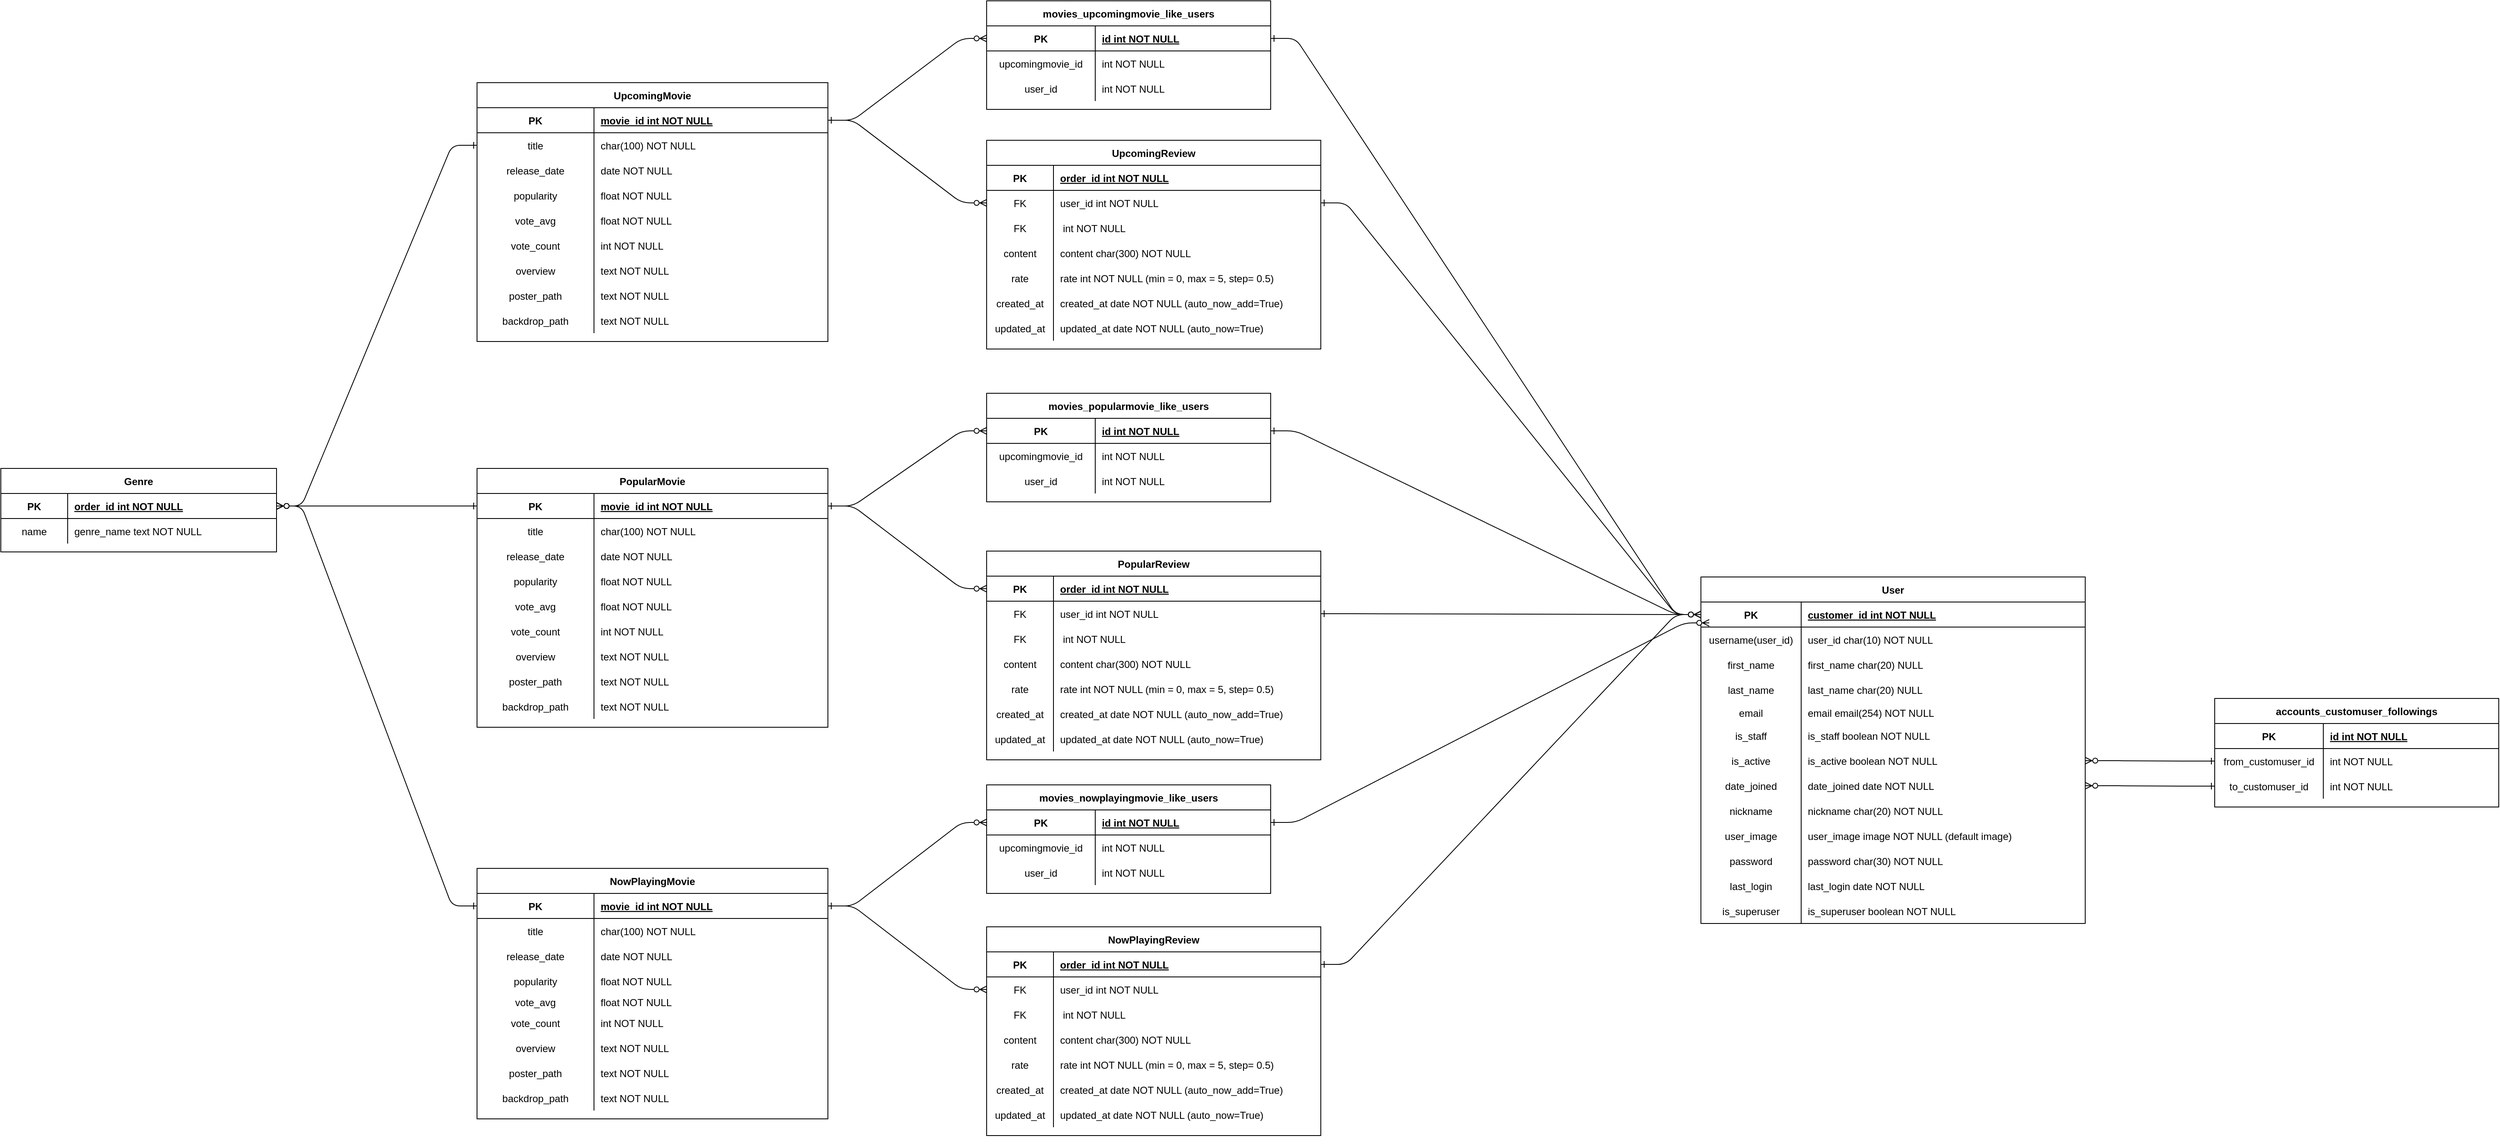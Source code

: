 <mxfile version="21.3.4" type="device">
  <diagram id="R2lEEEUBdFMjLlhIrx00" name="Page-1">
    <mxGraphModel dx="1804" dy="1710" grid="1" gridSize="10" guides="1" tooltips="1" connect="1" arrows="1" fold="1" page="1" pageScale="1" pageWidth="850" pageHeight="1100" math="0" shadow="0" extFonts="Permanent Marker^https://fonts.googleapis.com/css?family=Permanent+Marker">
      <root>
        <mxCell id="0" />
        <mxCell id="1" parent="0" />
        <mxCell id="C-vyLk0tnHw3VtMMgP7b-1" value="" style="edgeStyle=entityRelationEdgeStyle;endArrow=ERzeroToMany;startArrow=ERone;endFill=1;startFill=0;entryX=1;entryY=0.5;entryDx=0;entryDy=0;exitX=0;exitY=0.5;exitDx=0;exitDy=0;" parent="1" source="j20GMr658Ze0S6Qu6yYI-162" target="C-vyLk0tnHw3VtMMgP7b-3" edge="1">
          <mxGeometry width="100" height="100" relative="1" as="geometry">
            <mxPoint x="-220" y="-50" as="sourcePoint" />
            <mxPoint x="-510" y="210" as="targetPoint" />
          </mxGeometry>
        </mxCell>
        <mxCell id="C-vyLk0tnHw3VtMMgP7b-12" value="" style="edgeStyle=entityRelationEdgeStyle;endArrow=ERzeroToMany;startArrow=ERone;endFill=1;startFill=0;entryX=1;entryY=0.5;entryDx=0;entryDy=0;" parent="1" source="ZzP0dyifMAHch1oJCk04-47" target="C-vyLk0tnHw3VtMMgP7b-3" edge="1">
          <mxGeometry width="100" height="100" relative="1" as="geometry">
            <mxPoint x="-160" y="-25" as="sourcePoint" />
            <mxPoint x="-380" y="120" as="targetPoint" />
          </mxGeometry>
        </mxCell>
        <mxCell id="C-vyLk0tnHw3VtMMgP7b-2" value="Genre" style="shape=table;startSize=30;container=1;collapsible=1;childLayout=tableLayout;fixedRows=1;rowLines=0;fontStyle=1;align=center;resizeLast=1;" parent="1" vertex="1">
          <mxGeometry x="-760" y="-70" width="330" height="100" as="geometry" />
        </mxCell>
        <mxCell id="C-vyLk0tnHw3VtMMgP7b-3" value="" style="shape=partialRectangle;collapsible=0;dropTarget=0;pointerEvents=0;fillColor=none;points=[[0,0.5],[1,0.5]];portConstraint=eastwest;top=0;left=0;right=0;bottom=1;" parent="C-vyLk0tnHw3VtMMgP7b-2" vertex="1">
          <mxGeometry y="30" width="330" height="30" as="geometry" />
        </mxCell>
        <mxCell id="C-vyLk0tnHw3VtMMgP7b-4" value="PK" style="shape=partialRectangle;overflow=hidden;connectable=0;fillColor=none;top=0;left=0;bottom=0;right=0;fontStyle=1;" parent="C-vyLk0tnHw3VtMMgP7b-3" vertex="1">
          <mxGeometry width="80" height="30" as="geometry">
            <mxRectangle width="80" height="30" as="alternateBounds" />
          </mxGeometry>
        </mxCell>
        <mxCell id="C-vyLk0tnHw3VtMMgP7b-5" value="order_id int NOT NULL " style="shape=partialRectangle;overflow=hidden;connectable=0;fillColor=none;top=0;left=0;bottom=0;right=0;align=left;spacingLeft=6;fontStyle=5;" parent="C-vyLk0tnHw3VtMMgP7b-3" vertex="1">
          <mxGeometry x="80" width="250" height="30" as="geometry">
            <mxRectangle width="250" height="30" as="alternateBounds" />
          </mxGeometry>
        </mxCell>
        <mxCell id="C-vyLk0tnHw3VtMMgP7b-6" value="" style="shape=partialRectangle;collapsible=0;dropTarget=0;pointerEvents=0;fillColor=none;points=[[0,0.5],[1,0.5]];portConstraint=eastwest;top=0;left=0;right=0;bottom=0;" parent="C-vyLk0tnHw3VtMMgP7b-2" vertex="1">
          <mxGeometry y="60" width="330" height="30" as="geometry" />
        </mxCell>
        <mxCell id="C-vyLk0tnHw3VtMMgP7b-7" value="name" style="shape=partialRectangle;overflow=hidden;connectable=0;fillColor=none;top=0;left=0;bottom=0;right=0;" parent="C-vyLk0tnHw3VtMMgP7b-6" vertex="1">
          <mxGeometry width="80" height="30" as="geometry">
            <mxRectangle width="80" height="30" as="alternateBounds" />
          </mxGeometry>
        </mxCell>
        <mxCell id="C-vyLk0tnHw3VtMMgP7b-8" value="genre_name text NOT NULL" style="shape=partialRectangle;overflow=hidden;connectable=0;fillColor=none;top=0;left=0;bottom=0;right=0;align=left;spacingLeft=6;" parent="C-vyLk0tnHw3VtMMgP7b-6" vertex="1">
          <mxGeometry x="80" width="250" height="30" as="geometry">
            <mxRectangle width="250" height="30" as="alternateBounds" />
          </mxGeometry>
        </mxCell>
        <mxCell id="C-vyLk0tnHw3VtMMgP7b-23" value="User" style="shape=table;startSize=30;container=1;collapsible=1;childLayout=tableLayout;fixedRows=1;rowLines=0;fontStyle=1;align=center;resizeLast=1;" parent="1" vertex="1">
          <mxGeometry x="1275" y="60" width="460" height="415" as="geometry" />
        </mxCell>
        <mxCell id="C-vyLk0tnHw3VtMMgP7b-24" value="" style="shape=partialRectangle;collapsible=0;dropTarget=0;pointerEvents=0;fillColor=none;points=[[0,0.5],[1,0.5]];portConstraint=eastwest;top=0;left=0;right=0;bottom=1;" parent="C-vyLk0tnHw3VtMMgP7b-23" vertex="1">
          <mxGeometry y="30" width="460" height="30" as="geometry" />
        </mxCell>
        <mxCell id="C-vyLk0tnHw3VtMMgP7b-25" value="PK" style="shape=partialRectangle;overflow=hidden;connectable=0;fillColor=none;top=0;left=0;bottom=0;right=0;fontStyle=1;" parent="C-vyLk0tnHw3VtMMgP7b-24" vertex="1">
          <mxGeometry width="120" height="30" as="geometry">
            <mxRectangle width="120" height="30" as="alternateBounds" />
          </mxGeometry>
        </mxCell>
        <mxCell id="C-vyLk0tnHw3VtMMgP7b-26" value="customer_id int NOT NULL " style="shape=partialRectangle;overflow=hidden;connectable=0;fillColor=none;top=0;left=0;bottom=0;right=0;align=left;spacingLeft=6;fontStyle=5;" parent="C-vyLk0tnHw3VtMMgP7b-24" vertex="1">
          <mxGeometry x="120" width="340" height="30" as="geometry">
            <mxRectangle width="340" height="30" as="alternateBounds" />
          </mxGeometry>
        </mxCell>
        <mxCell id="C-vyLk0tnHw3VtMMgP7b-27" value="" style="shape=partialRectangle;collapsible=0;dropTarget=0;pointerEvents=0;fillColor=none;points=[[0,0.5],[1,0.5]];portConstraint=eastwest;top=0;left=0;right=0;bottom=0;" parent="C-vyLk0tnHw3VtMMgP7b-23" vertex="1">
          <mxGeometry y="60" width="460" height="30" as="geometry" />
        </mxCell>
        <mxCell id="C-vyLk0tnHw3VtMMgP7b-28" value="username(user_id)" style="shape=partialRectangle;overflow=hidden;connectable=0;fillColor=none;top=0;left=0;bottom=0;right=0;" parent="C-vyLk0tnHw3VtMMgP7b-27" vertex="1">
          <mxGeometry width="120" height="30" as="geometry">
            <mxRectangle width="120" height="30" as="alternateBounds" />
          </mxGeometry>
        </mxCell>
        <mxCell id="C-vyLk0tnHw3VtMMgP7b-29" value="user_id char(10) NOT NULL" style="shape=partialRectangle;overflow=hidden;connectable=0;fillColor=none;top=0;left=0;bottom=0;right=0;align=left;spacingLeft=6;" parent="C-vyLk0tnHw3VtMMgP7b-27" vertex="1">
          <mxGeometry x="120" width="340" height="30" as="geometry">
            <mxRectangle width="340" height="30" as="alternateBounds" />
          </mxGeometry>
        </mxCell>
        <mxCell id="j20GMr658Ze0S6Qu6yYI-50" value="" style="shape=partialRectangle;collapsible=0;dropTarget=0;pointerEvents=0;fillColor=none;points=[[0,0.5],[1,0.5]];portConstraint=eastwest;top=0;left=0;right=0;bottom=0;" parent="C-vyLk0tnHw3VtMMgP7b-23" vertex="1">
          <mxGeometry y="90" width="460" height="30" as="geometry" />
        </mxCell>
        <mxCell id="j20GMr658Ze0S6Qu6yYI-51" value="first_name" style="shape=partialRectangle;overflow=hidden;connectable=0;fillColor=none;top=0;left=0;bottom=0;right=0;" parent="j20GMr658Ze0S6Qu6yYI-50" vertex="1">
          <mxGeometry width="120" height="30" as="geometry">
            <mxRectangle width="120" height="30" as="alternateBounds" />
          </mxGeometry>
        </mxCell>
        <mxCell id="j20GMr658Ze0S6Qu6yYI-52" value="first_name char(20) NULL" style="shape=partialRectangle;overflow=hidden;connectable=0;fillColor=none;top=0;left=0;bottom=0;right=0;align=left;spacingLeft=6;" parent="j20GMr658Ze0S6Qu6yYI-50" vertex="1">
          <mxGeometry x="120" width="340" height="30" as="geometry">
            <mxRectangle width="340" height="30" as="alternateBounds" />
          </mxGeometry>
        </mxCell>
        <mxCell id="j20GMr658Ze0S6Qu6yYI-53" value="" style="shape=partialRectangle;collapsible=0;dropTarget=0;pointerEvents=0;fillColor=none;points=[[0,0.5],[1,0.5]];portConstraint=eastwest;top=0;left=0;right=0;bottom=0;" parent="C-vyLk0tnHw3VtMMgP7b-23" vertex="1">
          <mxGeometry y="120" width="460" height="30" as="geometry" />
        </mxCell>
        <mxCell id="j20GMr658Ze0S6Qu6yYI-54" value="last_name" style="shape=partialRectangle;overflow=hidden;connectable=0;fillColor=none;top=0;left=0;bottom=0;right=0;" parent="j20GMr658Ze0S6Qu6yYI-53" vertex="1">
          <mxGeometry width="120" height="30" as="geometry">
            <mxRectangle width="120" height="30" as="alternateBounds" />
          </mxGeometry>
        </mxCell>
        <mxCell id="j20GMr658Ze0S6Qu6yYI-55" value="last_name char(20) NULL" style="shape=partialRectangle;overflow=hidden;connectable=0;fillColor=none;top=0;left=0;bottom=0;right=0;align=left;spacingLeft=6;" parent="j20GMr658Ze0S6Qu6yYI-53" vertex="1">
          <mxGeometry x="120" width="340" height="30" as="geometry">
            <mxRectangle width="340" height="30" as="alternateBounds" />
          </mxGeometry>
        </mxCell>
        <mxCell id="j20GMr658Ze0S6Qu6yYI-56" value="" style="shape=partialRectangle;collapsible=0;dropTarget=0;pointerEvents=0;fillColor=none;points=[[0,0.5],[1,0.5]];portConstraint=eastwest;top=0;left=0;right=0;bottom=0;" parent="C-vyLk0tnHw3VtMMgP7b-23" vertex="1">
          <mxGeometry y="150" width="460" height="25" as="geometry" />
        </mxCell>
        <mxCell id="j20GMr658Ze0S6Qu6yYI-57" value="email" style="shape=partialRectangle;overflow=hidden;connectable=0;fillColor=none;top=0;left=0;bottom=0;right=0;" parent="j20GMr658Ze0S6Qu6yYI-56" vertex="1">
          <mxGeometry width="120" height="25" as="geometry">
            <mxRectangle width="120" height="25" as="alternateBounds" />
          </mxGeometry>
        </mxCell>
        <mxCell id="j20GMr658Ze0S6Qu6yYI-58" value="email email(254) NOT NULL" style="shape=partialRectangle;overflow=hidden;connectable=0;fillColor=none;top=0;left=0;bottom=0;right=0;align=left;spacingLeft=6;" parent="j20GMr658Ze0S6Qu6yYI-56" vertex="1">
          <mxGeometry x="120" width="340" height="25" as="geometry">
            <mxRectangle width="340" height="25" as="alternateBounds" />
          </mxGeometry>
        </mxCell>
        <mxCell id="j20GMr658Ze0S6Qu6yYI-59" value="" style="shape=partialRectangle;collapsible=0;dropTarget=0;pointerEvents=0;fillColor=none;points=[[0,0.5],[1,0.5]];portConstraint=eastwest;top=0;left=0;right=0;bottom=0;" parent="C-vyLk0tnHw3VtMMgP7b-23" vertex="1">
          <mxGeometry y="175" width="460" height="30" as="geometry" />
        </mxCell>
        <mxCell id="j20GMr658Ze0S6Qu6yYI-60" value="is_staff" style="shape=partialRectangle;overflow=hidden;connectable=0;fillColor=none;top=0;left=0;bottom=0;right=0;" parent="j20GMr658Ze0S6Qu6yYI-59" vertex="1">
          <mxGeometry width="120" height="30" as="geometry">
            <mxRectangle width="120" height="30" as="alternateBounds" />
          </mxGeometry>
        </mxCell>
        <mxCell id="j20GMr658Ze0S6Qu6yYI-61" value="is_staff boolean NOT NULL" style="shape=partialRectangle;overflow=hidden;connectable=0;fillColor=none;top=0;left=0;bottom=0;right=0;align=left;spacingLeft=6;" parent="j20GMr658Ze0S6Qu6yYI-59" vertex="1">
          <mxGeometry x="120" width="340" height="30" as="geometry">
            <mxRectangle width="340" height="30" as="alternateBounds" />
          </mxGeometry>
        </mxCell>
        <mxCell id="j20GMr658Ze0S6Qu6yYI-62" value="" style="shape=partialRectangle;collapsible=0;dropTarget=0;pointerEvents=0;fillColor=none;points=[[0,0.5],[1,0.5]];portConstraint=eastwest;top=0;left=0;right=0;bottom=0;" parent="C-vyLk0tnHw3VtMMgP7b-23" vertex="1">
          <mxGeometry y="205" width="460" height="30" as="geometry" />
        </mxCell>
        <mxCell id="j20GMr658Ze0S6Qu6yYI-63" value="is_active" style="shape=partialRectangle;overflow=hidden;connectable=0;fillColor=none;top=0;left=0;bottom=0;right=0;" parent="j20GMr658Ze0S6Qu6yYI-62" vertex="1">
          <mxGeometry width="120" height="30" as="geometry">
            <mxRectangle width="120" height="30" as="alternateBounds" />
          </mxGeometry>
        </mxCell>
        <mxCell id="j20GMr658Ze0S6Qu6yYI-64" value="is_active boolean NOT NULL" style="shape=partialRectangle;overflow=hidden;connectable=0;fillColor=none;top=0;left=0;bottom=0;right=0;align=left;spacingLeft=6;" parent="j20GMr658Ze0S6Qu6yYI-62" vertex="1">
          <mxGeometry x="120" width="340" height="30" as="geometry">
            <mxRectangle width="340" height="30" as="alternateBounds" />
          </mxGeometry>
        </mxCell>
        <mxCell id="j20GMr658Ze0S6Qu6yYI-65" value="" style="shape=partialRectangle;collapsible=0;dropTarget=0;pointerEvents=0;fillColor=none;points=[[0,0.5],[1,0.5]];portConstraint=eastwest;top=0;left=0;right=0;bottom=0;" parent="C-vyLk0tnHw3VtMMgP7b-23" vertex="1">
          <mxGeometry y="235" width="460" height="30" as="geometry" />
        </mxCell>
        <mxCell id="j20GMr658Ze0S6Qu6yYI-66" value="date_joined" style="shape=partialRectangle;overflow=hidden;connectable=0;fillColor=none;top=0;left=0;bottom=0;right=0;" parent="j20GMr658Ze0S6Qu6yYI-65" vertex="1">
          <mxGeometry width="120" height="30" as="geometry">
            <mxRectangle width="120" height="30" as="alternateBounds" />
          </mxGeometry>
        </mxCell>
        <mxCell id="j20GMr658Ze0S6Qu6yYI-67" value="date_joined date NOT NULL" style="shape=partialRectangle;overflow=hidden;connectable=0;fillColor=none;top=0;left=0;bottom=0;right=0;align=left;spacingLeft=6;" parent="j20GMr658Ze0S6Qu6yYI-65" vertex="1">
          <mxGeometry x="120" width="340" height="30" as="geometry">
            <mxRectangle width="340" height="30" as="alternateBounds" />
          </mxGeometry>
        </mxCell>
        <mxCell id="j20GMr658Ze0S6Qu6yYI-68" value="" style="shape=partialRectangle;collapsible=0;dropTarget=0;pointerEvents=0;fillColor=none;points=[[0,0.5],[1,0.5]];portConstraint=eastwest;top=0;left=0;right=0;bottom=0;" parent="C-vyLk0tnHw3VtMMgP7b-23" vertex="1">
          <mxGeometry y="265" width="460" height="30" as="geometry" />
        </mxCell>
        <mxCell id="j20GMr658Ze0S6Qu6yYI-69" value="nickname" style="shape=partialRectangle;overflow=hidden;connectable=0;fillColor=none;top=0;left=0;bottom=0;right=0;" parent="j20GMr658Ze0S6Qu6yYI-68" vertex="1">
          <mxGeometry width="120" height="30" as="geometry">
            <mxRectangle width="120" height="30" as="alternateBounds" />
          </mxGeometry>
        </mxCell>
        <mxCell id="j20GMr658Ze0S6Qu6yYI-70" value="nickname char(20) NOT NULL" style="shape=partialRectangle;overflow=hidden;connectable=0;fillColor=none;top=0;left=0;bottom=0;right=0;align=left;spacingLeft=6;" parent="j20GMr658Ze0S6Qu6yYI-68" vertex="1">
          <mxGeometry x="120" width="340" height="30" as="geometry">
            <mxRectangle width="340" height="30" as="alternateBounds" />
          </mxGeometry>
        </mxCell>
        <mxCell id="j20GMr658Ze0S6Qu6yYI-134" value="" style="shape=partialRectangle;collapsible=0;dropTarget=0;pointerEvents=0;fillColor=none;points=[[0,0.5],[1,0.5]];portConstraint=eastwest;top=0;left=0;right=0;bottom=0;" parent="C-vyLk0tnHw3VtMMgP7b-23" vertex="1">
          <mxGeometry y="295" width="460" height="30" as="geometry" />
        </mxCell>
        <mxCell id="j20GMr658Ze0S6Qu6yYI-135" value="user_image" style="shape=partialRectangle;overflow=hidden;connectable=0;fillColor=none;top=0;left=0;bottom=0;right=0;" parent="j20GMr658Ze0S6Qu6yYI-134" vertex="1">
          <mxGeometry width="120" height="30" as="geometry">
            <mxRectangle width="120" height="30" as="alternateBounds" />
          </mxGeometry>
        </mxCell>
        <mxCell id="j20GMr658Ze0S6Qu6yYI-136" value="user_image image NOT NULL (default image) " style="shape=partialRectangle;overflow=hidden;connectable=0;fillColor=none;top=0;left=0;bottom=0;right=0;align=left;spacingLeft=6;" parent="j20GMr658Ze0S6Qu6yYI-134" vertex="1">
          <mxGeometry x="120" width="340" height="30" as="geometry">
            <mxRectangle width="340" height="30" as="alternateBounds" />
          </mxGeometry>
        </mxCell>
        <mxCell id="j20GMr658Ze0S6Qu6yYI-71" value="" style="shape=partialRectangle;collapsible=0;dropTarget=0;pointerEvents=0;fillColor=none;points=[[0,0.5],[1,0.5]];portConstraint=eastwest;top=0;left=0;right=0;bottom=0;" parent="C-vyLk0tnHw3VtMMgP7b-23" vertex="1">
          <mxGeometry y="325" width="460" height="30" as="geometry" />
        </mxCell>
        <mxCell id="j20GMr658Ze0S6Qu6yYI-72" value="password" style="shape=partialRectangle;overflow=hidden;connectable=0;fillColor=none;top=0;left=0;bottom=0;right=0;" parent="j20GMr658Ze0S6Qu6yYI-71" vertex="1">
          <mxGeometry width="120" height="30" as="geometry">
            <mxRectangle width="120" height="30" as="alternateBounds" />
          </mxGeometry>
        </mxCell>
        <mxCell id="j20GMr658Ze0S6Qu6yYI-73" value="password char(30) NOT NULL" style="shape=partialRectangle;overflow=hidden;connectable=0;fillColor=none;top=0;left=0;bottom=0;right=0;align=left;spacingLeft=6;" parent="j20GMr658Ze0S6Qu6yYI-71" vertex="1">
          <mxGeometry x="120" width="340" height="30" as="geometry">
            <mxRectangle width="340" height="30" as="alternateBounds" />
          </mxGeometry>
        </mxCell>
        <mxCell id="j20GMr658Ze0S6Qu6yYI-74" value="" style="shape=partialRectangle;collapsible=0;dropTarget=0;pointerEvents=0;fillColor=none;points=[[0,0.5],[1,0.5]];portConstraint=eastwest;top=0;left=0;right=0;bottom=0;" parent="C-vyLk0tnHw3VtMMgP7b-23" vertex="1">
          <mxGeometry y="355" width="460" height="30" as="geometry" />
        </mxCell>
        <mxCell id="j20GMr658Ze0S6Qu6yYI-75" value="last_login" style="shape=partialRectangle;overflow=hidden;connectable=0;fillColor=none;top=0;left=0;bottom=0;right=0;" parent="j20GMr658Ze0S6Qu6yYI-74" vertex="1">
          <mxGeometry width="120" height="30" as="geometry">
            <mxRectangle width="120" height="30" as="alternateBounds" />
          </mxGeometry>
        </mxCell>
        <mxCell id="j20GMr658Ze0S6Qu6yYI-76" value="last_login date NOT NULL" style="shape=partialRectangle;overflow=hidden;connectable=0;fillColor=none;top=0;left=0;bottom=0;right=0;align=left;spacingLeft=6;" parent="j20GMr658Ze0S6Qu6yYI-74" vertex="1">
          <mxGeometry x="120" width="340" height="30" as="geometry">
            <mxRectangle width="340" height="30" as="alternateBounds" />
          </mxGeometry>
        </mxCell>
        <mxCell id="j20GMr658Ze0S6Qu6yYI-77" value="" style="shape=partialRectangle;collapsible=0;dropTarget=0;pointerEvents=0;fillColor=none;points=[[0,0.5],[1,0.5]];portConstraint=eastwest;top=0;left=0;right=0;bottom=0;" parent="C-vyLk0tnHw3VtMMgP7b-23" vertex="1">
          <mxGeometry y="385" width="460" height="30" as="geometry" />
        </mxCell>
        <mxCell id="j20GMr658Ze0S6Qu6yYI-78" value="is_superuser" style="shape=partialRectangle;overflow=hidden;connectable=0;fillColor=none;top=0;left=0;bottom=0;right=0;" parent="j20GMr658Ze0S6Qu6yYI-77" vertex="1">
          <mxGeometry width="120" height="30" as="geometry">
            <mxRectangle width="120" height="30" as="alternateBounds" />
          </mxGeometry>
        </mxCell>
        <mxCell id="j20GMr658Ze0S6Qu6yYI-79" value="is_superuser boolean NOT NULL" style="shape=partialRectangle;overflow=hidden;connectable=0;fillColor=none;top=0;left=0;bottom=0;right=0;align=left;spacingLeft=6;" parent="j20GMr658Ze0S6Qu6yYI-77" vertex="1">
          <mxGeometry x="120" width="340" height="30" as="geometry">
            <mxRectangle width="340" height="30" as="alternateBounds" />
          </mxGeometry>
        </mxCell>
        <mxCell id="j20GMr658Ze0S6Qu6yYI-8" value="NowPlayingReview" style="shape=table;startSize=30;container=1;collapsible=1;childLayout=tableLayout;fixedRows=1;rowLines=0;fontStyle=1;align=center;resizeLast=1;" parent="1" vertex="1">
          <mxGeometry x="420" y="479" width="400" height="250" as="geometry" />
        </mxCell>
        <mxCell id="j20GMr658Ze0S6Qu6yYI-9" value="" style="shape=partialRectangle;collapsible=0;dropTarget=0;pointerEvents=0;fillColor=none;points=[[0,0.5],[1,0.5]];portConstraint=eastwest;top=0;left=0;right=0;bottom=1;" parent="j20GMr658Ze0S6Qu6yYI-8" vertex="1">
          <mxGeometry y="30" width="400" height="30" as="geometry" />
        </mxCell>
        <mxCell id="j20GMr658Ze0S6Qu6yYI-10" value="PK" style="shape=partialRectangle;overflow=hidden;connectable=0;fillColor=none;top=0;left=0;bottom=0;right=0;fontStyle=1;" parent="j20GMr658Ze0S6Qu6yYI-9" vertex="1">
          <mxGeometry width="80" height="30" as="geometry">
            <mxRectangle width="80" height="30" as="alternateBounds" />
          </mxGeometry>
        </mxCell>
        <mxCell id="j20GMr658Ze0S6Qu6yYI-11" value="order_id int NOT NULL " style="shape=partialRectangle;overflow=hidden;connectable=0;fillColor=none;top=0;left=0;bottom=0;right=0;align=left;spacingLeft=6;fontStyle=5;" parent="j20GMr658Ze0S6Qu6yYI-9" vertex="1">
          <mxGeometry x="80" width="320" height="30" as="geometry">
            <mxRectangle width="320" height="30" as="alternateBounds" />
          </mxGeometry>
        </mxCell>
        <mxCell id="j20GMr658Ze0S6Qu6yYI-12" value="" style="shape=partialRectangle;collapsible=0;dropTarget=0;pointerEvents=0;fillColor=none;points=[[0,0.5],[1,0.5]];portConstraint=eastwest;top=0;left=0;right=0;bottom=0;" parent="j20GMr658Ze0S6Qu6yYI-8" vertex="1">
          <mxGeometry y="60" width="400" height="30" as="geometry" />
        </mxCell>
        <mxCell id="j20GMr658Ze0S6Qu6yYI-13" value="FK" style="shape=partialRectangle;overflow=hidden;connectable=0;fillColor=none;top=0;left=0;bottom=0;right=0;" parent="j20GMr658Ze0S6Qu6yYI-12" vertex="1">
          <mxGeometry width="80" height="30" as="geometry">
            <mxRectangle width="80" height="30" as="alternateBounds" />
          </mxGeometry>
        </mxCell>
        <mxCell id="j20GMr658Ze0S6Qu6yYI-14" value="user_id int NOT NULL" style="shape=partialRectangle;overflow=hidden;connectable=0;fillColor=none;top=0;left=0;bottom=0;right=0;align=left;spacingLeft=6;" parent="j20GMr658Ze0S6Qu6yYI-12" vertex="1">
          <mxGeometry x="80" width="320" height="30" as="geometry">
            <mxRectangle width="320" height="30" as="alternateBounds" />
          </mxGeometry>
        </mxCell>
        <mxCell id="mgYWiRX4-nbz9iemag_u-1" value="" style="shape=partialRectangle;collapsible=0;dropTarget=0;pointerEvents=0;fillColor=none;points=[[0,0.5],[1,0.5]];portConstraint=eastwest;top=0;left=0;right=0;bottom=0;" parent="j20GMr658Ze0S6Qu6yYI-8" vertex="1">
          <mxGeometry y="90" width="400" height="30" as="geometry" />
        </mxCell>
        <mxCell id="mgYWiRX4-nbz9iemag_u-2" value="FK" style="shape=partialRectangle;overflow=hidden;connectable=0;fillColor=none;top=0;left=0;bottom=0;right=0;" parent="mgYWiRX4-nbz9iemag_u-1" vertex="1">
          <mxGeometry width="80" height="30" as="geometry">
            <mxRectangle width="80" height="30" as="alternateBounds" />
          </mxGeometry>
        </mxCell>
        <mxCell id="mgYWiRX4-nbz9iemag_u-3" value=" int NOT NULL" style="shape=partialRectangle;overflow=hidden;connectable=0;fillColor=none;top=0;left=0;bottom=0;right=0;align=left;spacingLeft=6;" parent="mgYWiRX4-nbz9iemag_u-1" vertex="1">
          <mxGeometry x="80" width="320" height="30" as="geometry">
            <mxRectangle width="320" height="30" as="alternateBounds" />
          </mxGeometry>
        </mxCell>
        <mxCell id="j20GMr658Ze0S6Qu6yYI-15" value="" style="shape=partialRectangle;collapsible=0;dropTarget=0;pointerEvents=0;fillColor=none;points=[[0,0.5],[1,0.5]];portConstraint=eastwest;top=0;left=0;right=0;bottom=0;" parent="j20GMr658Ze0S6Qu6yYI-8" vertex="1">
          <mxGeometry y="120" width="400" height="30" as="geometry" />
        </mxCell>
        <mxCell id="j20GMr658Ze0S6Qu6yYI-16" value="content" style="shape=partialRectangle;overflow=hidden;connectable=0;fillColor=none;top=0;left=0;bottom=0;right=0;" parent="j20GMr658Ze0S6Qu6yYI-15" vertex="1">
          <mxGeometry width="80" height="30" as="geometry">
            <mxRectangle width="80" height="30" as="alternateBounds" />
          </mxGeometry>
        </mxCell>
        <mxCell id="j20GMr658Ze0S6Qu6yYI-17" value="content char(300) NOT NULL" style="shape=partialRectangle;overflow=hidden;connectable=0;fillColor=none;top=0;left=0;bottom=0;right=0;align=left;spacingLeft=6;" parent="j20GMr658Ze0S6Qu6yYI-15" vertex="1">
          <mxGeometry x="80" width="320" height="30" as="geometry">
            <mxRectangle width="320" height="30" as="alternateBounds" />
          </mxGeometry>
        </mxCell>
        <mxCell id="j20GMr658Ze0S6Qu6yYI-138" value="" style="shape=partialRectangle;collapsible=0;dropTarget=0;pointerEvents=0;fillColor=none;points=[[0,0.5],[1,0.5]];portConstraint=eastwest;top=0;left=0;right=0;bottom=0;" parent="j20GMr658Ze0S6Qu6yYI-8" vertex="1">
          <mxGeometry y="150" width="400" height="30" as="geometry" />
        </mxCell>
        <mxCell id="j20GMr658Ze0S6Qu6yYI-139" value="rate" style="shape=partialRectangle;overflow=hidden;connectable=0;fillColor=none;top=0;left=0;bottom=0;right=0;" parent="j20GMr658Ze0S6Qu6yYI-138" vertex="1">
          <mxGeometry width="80" height="30" as="geometry">
            <mxRectangle width="80" height="30" as="alternateBounds" />
          </mxGeometry>
        </mxCell>
        <mxCell id="j20GMr658Ze0S6Qu6yYI-140" value="rate int NOT NULL (min = 0, max = 5, step= 0.5)" style="shape=partialRectangle;overflow=hidden;connectable=0;fillColor=none;top=0;left=0;bottom=0;right=0;align=left;spacingLeft=6;" parent="j20GMr658Ze0S6Qu6yYI-138" vertex="1">
          <mxGeometry x="80" width="320" height="30" as="geometry">
            <mxRectangle width="320" height="30" as="alternateBounds" />
          </mxGeometry>
        </mxCell>
        <mxCell id="j20GMr658Ze0S6Qu6yYI-141" value="" style="shape=partialRectangle;collapsible=0;dropTarget=0;pointerEvents=0;fillColor=none;points=[[0,0.5],[1,0.5]];portConstraint=eastwest;top=0;left=0;right=0;bottom=0;" parent="j20GMr658Ze0S6Qu6yYI-8" vertex="1">
          <mxGeometry y="180" width="400" height="30" as="geometry" />
        </mxCell>
        <mxCell id="j20GMr658Ze0S6Qu6yYI-142" value="created_at" style="shape=partialRectangle;overflow=hidden;connectable=0;fillColor=none;top=0;left=0;bottom=0;right=0;" parent="j20GMr658Ze0S6Qu6yYI-141" vertex="1">
          <mxGeometry width="80" height="30" as="geometry">
            <mxRectangle width="80" height="30" as="alternateBounds" />
          </mxGeometry>
        </mxCell>
        <mxCell id="j20GMr658Ze0S6Qu6yYI-143" value="created_at date NOT NULL (auto_now_add=True)" style="shape=partialRectangle;overflow=hidden;connectable=0;fillColor=none;top=0;left=0;bottom=0;right=0;align=left;spacingLeft=6;" parent="j20GMr658Ze0S6Qu6yYI-141" vertex="1">
          <mxGeometry x="80" width="320" height="30" as="geometry">
            <mxRectangle width="320" height="30" as="alternateBounds" />
          </mxGeometry>
        </mxCell>
        <mxCell id="j20GMr658Ze0S6Qu6yYI-144" value="" style="shape=partialRectangle;collapsible=0;dropTarget=0;pointerEvents=0;fillColor=none;points=[[0,0.5],[1,0.5]];portConstraint=eastwest;top=0;left=0;right=0;bottom=0;" parent="j20GMr658Ze0S6Qu6yYI-8" vertex="1">
          <mxGeometry y="210" width="400" height="30" as="geometry" />
        </mxCell>
        <mxCell id="j20GMr658Ze0S6Qu6yYI-145" value="updated_at" style="shape=partialRectangle;overflow=hidden;connectable=0;fillColor=none;top=0;left=0;bottom=0;right=0;" parent="j20GMr658Ze0S6Qu6yYI-144" vertex="1">
          <mxGeometry width="80" height="30" as="geometry">
            <mxRectangle width="80" height="30" as="alternateBounds" />
          </mxGeometry>
        </mxCell>
        <mxCell id="j20GMr658Ze0S6Qu6yYI-146" value="updated_at date NOT NULL (auto_now=True)" style="shape=partialRectangle;overflow=hidden;connectable=0;fillColor=none;top=0;left=0;bottom=0;right=0;align=left;spacingLeft=6;" parent="j20GMr658Ze0S6Qu6yYI-144" vertex="1">
          <mxGeometry x="80" width="320" height="30" as="geometry">
            <mxRectangle width="320" height="30" as="alternateBounds" />
          </mxGeometry>
        </mxCell>
        <mxCell id="j20GMr658Ze0S6Qu6yYI-47" value="" style="shape=tableRow;horizontal=0;startSize=0;swimlaneHead=0;swimlaneBody=0;top=0;left=0;bottom=0;right=0;collapsible=0;dropTarget=0;fillColor=none;points=[[0,0.5],[1,0.5]];portConstraint=eastwest;strokeColor=inherit;fontSize=16;" parent="1" vertex="1">
          <mxGeometry x="-290" y="710" width="180" height="30" as="geometry" />
        </mxCell>
        <mxCell id="j20GMr658Ze0S6Qu6yYI-137" value="" style="edgeStyle=entityRelationEdgeStyle;endArrow=ERzeroToMany;startArrow=ERone;endFill=1;startFill=0;exitX=1;exitY=0.5;exitDx=0;exitDy=0;" parent="1" source="ZzP0dyifMAHch1oJCk04-109" target="j20GMr658Ze0S6Qu6yYI-12" edge="1">
          <mxGeometry width="100" height="100" relative="1" as="geometry">
            <mxPoint x="395.294" y="-400" as="sourcePoint" />
            <mxPoint x="530" y="665" as="targetPoint" />
          </mxGeometry>
        </mxCell>
        <mxCell id="j20GMr658Ze0S6Qu6yYI-158" value="UpcomingMovie" style="shape=table;startSize=30;container=1;collapsible=1;childLayout=tableLayout;fixedRows=1;rowLines=0;fontStyle=1;align=center;resizeLast=1;" parent="1" vertex="1">
          <mxGeometry x="-190" y="-532" width="420" height="310.0" as="geometry" />
        </mxCell>
        <mxCell id="j20GMr658Ze0S6Qu6yYI-159" value="" style="shape=partialRectangle;collapsible=0;dropTarget=0;pointerEvents=0;fillColor=none;points=[[0,0.5],[1,0.5]];portConstraint=eastwest;top=0;left=0;right=0;bottom=1;" parent="j20GMr658Ze0S6Qu6yYI-158" vertex="1">
          <mxGeometry y="30" width="420" height="30" as="geometry" />
        </mxCell>
        <mxCell id="j20GMr658Ze0S6Qu6yYI-160" value="PK" style="shape=partialRectangle;overflow=hidden;connectable=0;fillColor=none;top=0;left=0;bottom=0;right=0;fontStyle=1;" parent="j20GMr658Ze0S6Qu6yYI-159" vertex="1">
          <mxGeometry width="140" height="30" as="geometry">
            <mxRectangle width="140" height="30" as="alternateBounds" />
          </mxGeometry>
        </mxCell>
        <mxCell id="j20GMr658Ze0S6Qu6yYI-161" value="movie_id int NOT NULL " style="shape=partialRectangle;overflow=hidden;connectable=0;fillColor=none;top=0;left=0;bottom=0;right=0;align=left;spacingLeft=6;fontStyle=5;" parent="j20GMr658Ze0S6Qu6yYI-159" vertex="1">
          <mxGeometry x="140" width="280" height="30" as="geometry">
            <mxRectangle width="280" height="30" as="alternateBounds" />
          </mxGeometry>
        </mxCell>
        <mxCell id="j20GMr658Ze0S6Qu6yYI-162" value="" style="shape=partialRectangle;collapsible=0;dropTarget=0;pointerEvents=0;fillColor=none;points=[[0,0.5],[1,0.5]];portConstraint=eastwest;top=0;left=0;right=0;bottom=0;" parent="j20GMr658Ze0S6Qu6yYI-158" vertex="1">
          <mxGeometry y="60" width="420" height="30" as="geometry" />
        </mxCell>
        <mxCell id="j20GMr658Ze0S6Qu6yYI-163" value="title" style="shape=partialRectangle;overflow=hidden;connectable=0;fillColor=none;top=0;left=0;bottom=0;right=0;" parent="j20GMr658Ze0S6Qu6yYI-162" vertex="1">
          <mxGeometry width="140" height="30" as="geometry">
            <mxRectangle width="140" height="30" as="alternateBounds" />
          </mxGeometry>
        </mxCell>
        <mxCell id="j20GMr658Ze0S6Qu6yYI-164" value="char(100) NOT NULL" style="shape=partialRectangle;overflow=hidden;connectable=0;fillColor=none;top=0;left=0;bottom=0;right=0;align=left;spacingLeft=6;" parent="j20GMr658Ze0S6Qu6yYI-162" vertex="1">
          <mxGeometry x="140" width="280" height="30" as="geometry">
            <mxRectangle width="280" height="30" as="alternateBounds" />
          </mxGeometry>
        </mxCell>
        <mxCell id="j20GMr658Ze0S6Qu6yYI-165" value="" style="shape=partialRectangle;collapsible=0;dropTarget=0;pointerEvents=0;fillColor=none;points=[[0,0.5],[1,0.5]];portConstraint=eastwest;top=0;left=0;right=0;bottom=0;" parent="j20GMr658Ze0S6Qu6yYI-158" vertex="1">
          <mxGeometry y="90" width="420" height="30" as="geometry" />
        </mxCell>
        <mxCell id="j20GMr658Ze0S6Qu6yYI-166" value="release_date" style="shape=partialRectangle;overflow=hidden;connectable=0;fillColor=none;top=0;left=0;bottom=0;right=0;" parent="j20GMr658Ze0S6Qu6yYI-165" vertex="1">
          <mxGeometry width="140" height="30" as="geometry">
            <mxRectangle width="140" height="30" as="alternateBounds" />
          </mxGeometry>
        </mxCell>
        <mxCell id="j20GMr658Ze0S6Qu6yYI-167" value="date NOT NULL" style="shape=partialRectangle;overflow=hidden;connectable=0;fillColor=none;top=0;left=0;bottom=0;right=0;align=left;spacingLeft=6;" parent="j20GMr658Ze0S6Qu6yYI-165" vertex="1">
          <mxGeometry x="140" width="280" height="30" as="geometry">
            <mxRectangle width="280" height="30" as="alternateBounds" />
          </mxGeometry>
        </mxCell>
        <mxCell id="ZzP0dyifMAHch1oJCk04-25" value="" style="shape=partialRectangle;collapsible=0;dropTarget=0;pointerEvents=0;fillColor=none;points=[[0,0.5],[1,0.5]];portConstraint=eastwest;top=0;left=0;right=0;bottom=0;" parent="j20GMr658Ze0S6Qu6yYI-158" vertex="1">
          <mxGeometry y="120" width="420" height="30" as="geometry" />
        </mxCell>
        <mxCell id="ZzP0dyifMAHch1oJCk04-26" value="popularity" style="shape=partialRectangle;overflow=hidden;connectable=0;fillColor=none;top=0;left=0;bottom=0;right=0;" parent="ZzP0dyifMAHch1oJCk04-25" vertex="1">
          <mxGeometry width="140" height="30" as="geometry">
            <mxRectangle width="140" height="30" as="alternateBounds" />
          </mxGeometry>
        </mxCell>
        <mxCell id="ZzP0dyifMAHch1oJCk04-27" value="float NOT NULL" style="shape=partialRectangle;overflow=hidden;connectable=0;fillColor=none;top=0;left=0;bottom=0;right=0;align=left;spacingLeft=6;" parent="ZzP0dyifMAHch1oJCk04-25" vertex="1">
          <mxGeometry x="140" width="280" height="30" as="geometry">
            <mxRectangle width="280" height="30" as="alternateBounds" />
          </mxGeometry>
        </mxCell>
        <mxCell id="ZzP0dyifMAHch1oJCk04-28" value="" style="shape=partialRectangle;collapsible=0;dropTarget=0;pointerEvents=0;fillColor=none;points=[[0,0.5],[1,0.5]];portConstraint=eastwest;top=0;left=0;right=0;bottom=0;" parent="j20GMr658Ze0S6Qu6yYI-158" vertex="1">
          <mxGeometry y="150" width="420" height="30" as="geometry" />
        </mxCell>
        <mxCell id="ZzP0dyifMAHch1oJCk04-29" value="vote_avg" style="shape=partialRectangle;overflow=hidden;connectable=0;fillColor=none;top=0;left=0;bottom=0;right=0;" parent="ZzP0dyifMAHch1oJCk04-28" vertex="1">
          <mxGeometry width="140" height="30" as="geometry">
            <mxRectangle width="140" height="30" as="alternateBounds" />
          </mxGeometry>
        </mxCell>
        <mxCell id="ZzP0dyifMAHch1oJCk04-30" value="float NOT NULL" style="shape=partialRectangle;overflow=hidden;connectable=0;fillColor=none;top=0;left=0;bottom=0;right=0;align=left;spacingLeft=6;" parent="ZzP0dyifMAHch1oJCk04-28" vertex="1">
          <mxGeometry x="140" width="280" height="30" as="geometry">
            <mxRectangle width="280" height="30" as="alternateBounds" />
          </mxGeometry>
        </mxCell>
        <mxCell id="ZzP0dyifMAHch1oJCk04-43" value="" style="shape=partialRectangle;collapsible=0;dropTarget=0;pointerEvents=0;fillColor=none;points=[[0,0.5],[1,0.5]];portConstraint=eastwest;top=0;left=0;right=0;bottom=0;" parent="j20GMr658Ze0S6Qu6yYI-158" vertex="1">
          <mxGeometry y="180" width="420" height="30" as="geometry" />
        </mxCell>
        <mxCell id="ZzP0dyifMAHch1oJCk04-44" value="vote_count" style="shape=partialRectangle;overflow=hidden;connectable=0;fillColor=none;top=0;left=0;bottom=0;right=0;" parent="ZzP0dyifMAHch1oJCk04-43" vertex="1">
          <mxGeometry width="140" height="30" as="geometry">
            <mxRectangle width="140" height="30" as="alternateBounds" />
          </mxGeometry>
        </mxCell>
        <mxCell id="ZzP0dyifMAHch1oJCk04-45" value="int NOT NULL" style="shape=partialRectangle;overflow=hidden;connectable=0;fillColor=none;top=0;left=0;bottom=0;right=0;align=left;spacingLeft=6;" parent="ZzP0dyifMAHch1oJCk04-43" vertex="1">
          <mxGeometry x="140" width="280" height="30" as="geometry">
            <mxRectangle width="280" height="30" as="alternateBounds" />
          </mxGeometry>
        </mxCell>
        <mxCell id="ZzP0dyifMAHch1oJCk04-31" value="" style="shape=partialRectangle;collapsible=0;dropTarget=0;pointerEvents=0;fillColor=none;points=[[0,0.5],[1,0.5]];portConstraint=eastwest;top=0;left=0;right=0;bottom=0;" parent="j20GMr658Ze0S6Qu6yYI-158" vertex="1">
          <mxGeometry y="210" width="420" height="30" as="geometry" />
        </mxCell>
        <mxCell id="ZzP0dyifMAHch1oJCk04-32" value="overview" style="shape=partialRectangle;overflow=hidden;connectable=0;fillColor=none;top=0;left=0;bottom=0;right=0;" parent="ZzP0dyifMAHch1oJCk04-31" vertex="1">
          <mxGeometry width="140" height="30" as="geometry">
            <mxRectangle width="140" height="30" as="alternateBounds" />
          </mxGeometry>
        </mxCell>
        <mxCell id="ZzP0dyifMAHch1oJCk04-33" value="text NOT NULL" style="shape=partialRectangle;overflow=hidden;connectable=0;fillColor=none;top=0;left=0;bottom=0;right=0;align=left;spacingLeft=6;" parent="ZzP0dyifMAHch1oJCk04-31" vertex="1">
          <mxGeometry x="140" width="280" height="30" as="geometry">
            <mxRectangle width="280" height="30" as="alternateBounds" />
          </mxGeometry>
        </mxCell>
        <mxCell id="ZzP0dyifMAHch1oJCk04-37" value="" style="shape=partialRectangle;collapsible=0;dropTarget=0;pointerEvents=0;fillColor=none;points=[[0,0.5],[1,0.5]];portConstraint=eastwest;top=0;left=0;right=0;bottom=0;" parent="j20GMr658Ze0S6Qu6yYI-158" vertex="1">
          <mxGeometry y="240" width="420" height="30" as="geometry" />
        </mxCell>
        <mxCell id="ZzP0dyifMAHch1oJCk04-38" value="poster_path" style="shape=partialRectangle;overflow=hidden;connectable=0;fillColor=none;top=0;left=0;bottom=0;right=0;" parent="ZzP0dyifMAHch1oJCk04-37" vertex="1">
          <mxGeometry width="140" height="30" as="geometry">
            <mxRectangle width="140" height="30" as="alternateBounds" />
          </mxGeometry>
        </mxCell>
        <mxCell id="ZzP0dyifMAHch1oJCk04-39" value="text NOT NULL" style="shape=partialRectangle;overflow=hidden;connectable=0;fillColor=none;top=0;left=0;bottom=0;right=0;align=left;spacingLeft=6;" parent="ZzP0dyifMAHch1oJCk04-37" vertex="1">
          <mxGeometry x="140" width="280" height="30" as="geometry">
            <mxRectangle width="280" height="30" as="alternateBounds" />
          </mxGeometry>
        </mxCell>
        <mxCell id="ZzP0dyifMAHch1oJCk04-40" value="" style="shape=partialRectangle;collapsible=0;dropTarget=0;pointerEvents=0;fillColor=none;points=[[0,0.5],[1,0.5]];portConstraint=eastwest;top=0;left=0;right=0;bottom=0;" parent="j20GMr658Ze0S6Qu6yYI-158" vertex="1">
          <mxGeometry y="270" width="420" height="30" as="geometry" />
        </mxCell>
        <mxCell id="ZzP0dyifMAHch1oJCk04-41" value="backdrop_path" style="shape=partialRectangle;overflow=hidden;connectable=0;fillColor=none;top=0;left=0;bottom=0;right=0;" parent="ZzP0dyifMAHch1oJCk04-40" vertex="1">
          <mxGeometry width="140" height="30" as="geometry">
            <mxRectangle width="140" height="30" as="alternateBounds" />
          </mxGeometry>
        </mxCell>
        <mxCell id="ZzP0dyifMAHch1oJCk04-42" value="text NOT NULL" style="shape=partialRectangle;overflow=hidden;connectable=0;fillColor=none;top=0;left=0;bottom=0;right=0;align=left;spacingLeft=6;" parent="ZzP0dyifMAHch1oJCk04-40" vertex="1">
          <mxGeometry x="140" width="280" height="30" as="geometry">
            <mxRectangle width="280" height="30" as="alternateBounds" />
          </mxGeometry>
        </mxCell>
        <mxCell id="ZzP0dyifMAHch1oJCk04-1" value="accounts_customuser_followings" style="shape=table;startSize=30;container=1;collapsible=1;childLayout=tableLayout;fixedRows=1;rowLines=0;fontStyle=1;align=center;resizeLast=1;" parent="1" vertex="1">
          <mxGeometry x="1890" y="205.5" width="340" height="130" as="geometry" />
        </mxCell>
        <mxCell id="ZzP0dyifMAHch1oJCk04-2" value="" style="shape=partialRectangle;collapsible=0;dropTarget=0;pointerEvents=0;fillColor=none;points=[[0,0.5],[1,0.5]];portConstraint=eastwest;top=0;left=0;right=0;bottom=1;" parent="ZzP0dyifMAHch1oJCk04-1" vertex="1">
          <mxGeometry y="30" width="340" height="30" as="geometry" />
        </mxCell>
        <mxCell id="ZzP0dyifMAHch1oJCk04-3" value="PK" style="shape=partialRectangle;overflow=hidden;connectable=0;fillColor=none;top=0;left=0;bottom=0;right=0;fontStyle=1;" parent="ZzP0dyifMAHch1oJCk04-2" vertex="1">
          <mxGeometry width="130" height="30" as="geometry">
            <mxRectangle width="130" height="30" as="alternateBounds" />
          </mxGeometry>
        </mxCell>
        <mxCell id="ZzP0dyifMAHch1oJCk04-4" value="id int NOT NULL " style="shape=partialRectangle;overflow=hidden;connectable=0;fillColor=none;top=0;left=0;bottom=0;right=0;align=left;spacingLeft=6;fontStyle=5;" parent="ZzP0dyifMAHch1oJCk04-2" vertex="1">
          <mxGeometry x="130" width="210" height="30" as="geometry">
            <mxRectangle width="210" height="30" as="alternateBounds" />
          </mxGeometry>
        </mxCell>
        <mxCell id="ZzP0dyifMAHch1oJCk04-5" value="" style="shape=partialRectangle;collapsible=0;dropTarget=0;pointerEvents=0;fillColor=none;points=[[0,0.5],[1,0.5]];portConstraint=eastwest;top=0;left=0;right=0;bottom=0;" parent="ZzP0dyifMAHch1oJCk04-1" vertex="1">
          <mxGeometry y="60" width="340" height="30" as="geometry" />
        </mxCell>
        <mxCell id="ZzP0dyifMAHch1oJCk04-6" value="from_customuser_id" style="shape=partialRectangle;overflow=hidden;connectable=0;fillColor=none;top=0;left=0;bottom=0;right=0;" parent="ZzP0dyifMAHch1oJCk04-5" vertex="1">
          <mxGeometry width="130" height="30" as="geometry">
            <mxRectangle width="130" height="30" as="alternateBounds" />
          </mxGeometry>
        </mxCell>
        <mxCell id="ZzP0dyifMAHch1oJCk04-7" value="int NOT NULL" style="shape=partialRectangle;overflow=hidden;connectable=0;fillColor=none;top=0;left=0;bottom=0;right=0;align=left;spacingLeft=6;" parent="ZzP0dyifMAHch1oJCk04-5" vertex="1">
          <mxGeometry x="130" width="210" height="30" as="geometry">
            <mxRectangle width="210" height="30" as="alternateBounds" />
          </mxGeometry>
        </mxCell>
        <mxCell id="ZzP0dyifMAHch1oJCk04-8" value="" style="shape=partialRectangle;collapsible=0;dropTarget=0;pointerEvents=0;fillColor=none;points=[[0,0.5],[1,0.5]];portConstraint=eastwest;top=0;left=0;right=0;bottom=0;" parent="ZzP0dyifMAHch1oJCk04-1" vertex="1">
          <mxGeometry y="90" width="340" height="30" as="geometry" />
        </mxCell>
        <mxCell id="ZzP0dyifMAHch1oJCk04-9" value="to_customuser_id" style="shape=partialRectangle;overflow=hidden;connectable=0;fillColor=none;top=0;left=0;bottom=0;right=0;" parent="ZzP0dyifMAHch1oJCk04-8" vertex="1">
          <mxGeometry width="130" height="30" as="geometry">
            <mxRectangle width="130" height="30" as="alternateBounds" />
          </mxGeometry>
        </mxCell>
        <mxCell id="ZzP0dyifMAHch1oJCk04-10" value="int NOT NULL" style="shape=partialRectangle;overflow=hidden;connectable=0;fillColor=none;top=0;left=0;bottom=0;right=0;align=left;spacingLeft=6;" parent="ZzP0dyifMAHch1oJCk04-8" vertex="1">
          <mxGeometry x="130" width="210" height="30" as="geometry">
            <mxRectangle width="210" height="30" as="alternateBounds" />
          </mxGeometry>
        </mxCell>
        <mxCell id="ZzP0dyifMAHch1oJCk04-46" value="PopularMovie" style="shape=table;startSize=30;container=1;collapsible=1;childLayout=tableLayout;fixedRows=1;rowLines=0;fontStyle=1;align=center;resizeLast=1;" parent="1" vertex="1">
          <mxGeometry x="-190" y="-70" width="420" height="310" as="geometry" />
        </mxCell>
        <mxCell id="ZzP0dyifMAHch1oJCk04-47" value="" style="shape=partialRectangle;collapsible=0;dropTarget=0;pointerEvents=0;fillColor=none;points=[[0,0.5],[1,0.5]];portConstraint=eastwest;top=0;left=0;right=0;bottom=1;" parent="ZzP0dyifMAHch1oJCk04-46" vertex="1">
          <mxGeometry y="30" width="420" height="30" as="geometry" />
        </mxCell>
        <mxCell id="ZzP0dyifMAHch1oJCk04-48" value="PK" style="shape=partialRectangle;overflow=hidden;connectable=0;fillColor=none;top=0;left=0;bottom=0;right=0;fontStyle=1;" parent="ZzP0dyifMAHch1oJCk04-47" vertex="1">
          <mxGeometry width="140" height="30" as="geometry">
            <mxRectangle width="140" height="30" as="alternateBounds" />
          </mxGeometry>
        </mxCell>
        <mxCell id="ZzP0dyifMAHch1oJCk04-49" value="movie_id int NOT NULL " style="shape=partialRectangle;overflow=hidden;connectable=0;fillColor=none;top=0;left=0;bottom=0;right=0;align=left;spacingLeft=6;fontStyle=5;" parent="ZzP0dyifMAHch1oJCk04-47" vertex="1">
          <mxGeometry x="140" width="280" height="30" as="geometry">
            <mxRectangle width="280" height="30" as="alternateBounds" />
          </mxGeometry>
        </mxCell>
        <mxCell id="ZzP0dyifMAHch1oJCk04-50" value="" style="shape=partialRectangle;collapsible=0;dropTarget=0;pointerEvents=0;fillColor=none;points=[[0,0.5],[1,0.5]];portConstraint=eastwest;top=0;left=0;right=0;bottom=0;" parent="ZzP0dyifMAHch1oJCk04-46" vertex="1">
          <mxGeometry y="60" width="420" height="30" as="geometry" />
        </mxCell>
        <mxCell id="ZzP0dyifMAHch1oJCk04-51" value="title" style="shape=partialRectangle;overflow=hidden;connectable=0;fillColor=none;top=0;left=0;bottom=0;right=0;" parent="ZzP0dyifMAHch1oJCk04-50" vertex="1">
          <mxGeometry width="140" height="30" as="geometry">
            <mxRectangle width="140" height="30" as="alternateBounds" />
          </mxGeometry>
        </mxCell>
        <mxCell id="ZzP0dyifMAHch1oJCk04-52" value="char(100) NOT NULL" style="shape=partialRectangle;overflow=hidden;connectable=0;fillColor=none;top=0;left=0;bottom=0;right=0;align=left;spacingLeft=6;" parent="ZzP0dyifMAHch1oJCk04-50" vertex="1">
          <mxGeometry x="140" width="280" height="30" as="geometry">
            <mxRectangle width="280" height="30" as="alternateBounds" />
          </mxGeometry>
        </mxCell>
        <mxCell id="ZzP0dyifMAHch1oJCk04-53" value="" style="shape=partialRectangle;collapsible=0;dropTarget=0;pointerEvents=0;fillColor=none;points=[[0,0.5],[1,0.5]];portConstraint=eastwest;top=0;left=0;right=0;bottom=0;" parent="ZzP0dyifMAHch1oJCk04-46" vertex="1">
          <mxGeometry y="90" width="420" height="30" as="geometry" />
        </mxCell>
        <mxCell id="ZzP0dyifMAHch1oJCk04-54" value="release_date" style="shape=partialRectangle;overflow=hidden;connectable=0;fillColor=none;top=0;left=0;bottom=0;right=0;" parent="ZzP0dyifMAHch1oJCk04-53" vertex="1">
          <mxGeometry width="140" height="30" as="geometry">
            <mxRectangle width="140" height="30" as="alternateBounds" />
          </mxGeometry>
        </mxCell>
        <mxCell id="ZzP0dyifMAHch1oJCk04-55" value="date NOT NULL" style="shape=partialRectangle;overflow=hidden;connectable=0;fillColor=none;top=0;left=0;bottom=0;right=0;align=left;spacingLeft=6;" parent="ZzP0dyifMAHch1oJCk04-53" vertex="1">
          <mxGeometry x="140" width="280" height="30" as="geometry">
            <mxRectangle width="280" height="30" as="alternateBounds" />
          </mxGeometry>
        </mxCell>
        <mxCell id="ZzP0dyifMAHch1oJCk04-56" value="" style="shape=partialRectangle;collapsible=0;dropTarget=0;pointerEvents=0;fillColor=none;points=[[0,0.5],[1,0.5]];portConstraint=eastwest;top=0;left=0;right=0;bottom=0;" parent="ZzP0dyifMAHch1oJCk04-46" vertex="1">
          <mxGeometry y="120" width="420" height="30" as="geometry" />
        </mxCell>
        <mxCell id="ZzP0dyifMAHch1oJCk04-57" value="popularity" style="shape=partialRectangle;overflow=hidden;connectable=0;fillColor=none;top=0;left=0;bottom=0;right=0;" parent="ZzP0dyifMAHch1oJCk04-56" vertex="1">
          <mxGeometry width="140" height="30" as="geometry">
            <mxRectangle width="140" height="30" as="alternateBounds" />
          </mxGeometry>
        </mxCell>
        <mxCell id="ZzP0dyifMAHch1oJCk04-58" value="float NOT NULL" style="shape=partialRectangle;overflow=hidden;connectable=0;fillColor=none;top=0;left=0;bottom=0;right=0;align=left;spacingLeft=6;" parent="ZzP0dyifMAHch1oJCk04-56" vertex="1">
          <mxGeometry x="140" width="280" height="30" as="geometry">
            <mxRectangle width="280" height="30" as="alternateBounds" />
          </mxGeometry>
        </mxCell>
        <mxCell id="ZzP0dyifMAHch1oJCk04-59" value="" style="shape=partialRectangle;collapsible=0;dropTarget=0;pointerEvents=0;fillColor=none;points=[[0,0.5],[1,0.5]];portConstraint=eastwest;top=0;left=0;right=0;bottom=0;" parent="ZzP0dyifMAHch1oJCk04-46" vertex="1">
          <mxGeometry y="150" width="420" height="30" as="geometry" />
        </mxCell>
        <mxCell id="ZzP0dyifMAHch1oJCk04-60" value="vote_avg" style="shape=partialRectangle;overflow=hidden;connectable=0;fillColor=none;top=0;left=0;bottom=0;right=0;" parent="ZzP0dyifMAHch1oJCk04-59" vertex="1">
          <mxGeometry width="140" height="30" as="geometry">
            <mxRectangle width="140" height="30" as="alternateBounds" />
          </mxGeometry>
        </mxCell>
        <mxCell id="ZzP0dyifMAHch1oJCk04-61" value="float NOT NULL" style="shape=partialRectangle;overflow=hidden;connectable=0;fillColor=none;top=0;left=0;bottom=0;right=0;align=left;spacingLeft=6;" parent="ZzP0dyifMAHch1oJCk04-59" vertex="1">
          <mxGeometry x="140" width="280" height="30" as="geometry">
            <mxRectangle width="280" height="30" as="alternateBounds" />
          </mxGeometry>
        </mxCell>
        <mxCell id="ZzP0dyifMAHch1oJCk04-62" value="" style="shape=partialRectangle;collapsible=0;dropTarget=0;pointerEvents=0;fillColor=none;points=[[0,0.5],[1,0.5]];portConstraint=eastwest;top=0;left=0;right=0;bottom=0;" parent="ZzP0dyifMAHch1oJCk04-46" vertex="1">
          <mxGeometry y="180" width="420" height="30" as="geometry" />
        </mxCell>
        <mxCell id="ZzP0dyifMAHch1oJCk04-63" value="vote_count" style="shape=partialRectangle;overflow=hidden;connectable=0;fillColor=none;top=0;left=0;bottom=0;right=0;" parent="ZzP0dyifMAHch1oJCk04-62" vertex="1">
          <mxGeometry width="140" height="30" as="geometry">
            <mxRectangle width="140" height="30" as="alternateBounds" />
          </mxGeometry>
        </mxCell>
        <mxCell id="ZzP0dyifMAHch1oJCk04-64" value="int NOT NULL" style="shape=partialRectangle;overflow=hidden;connectable=0;fillColor=none;top=0;left=0;bottom=0;right=0;align=left;spacingLeft=6;" parent="ZzP0dyifMAHch1oJCk04-62" vertex="1">
          <mxGeometry x="140" width="280" height="30" as="geometry">
            <mxRectangle width="280" height="30" as="alternateBounds" />
          </mxGeometry>
        </mxCell>
        <mxCell id="ZzP0dyifMAHch1oJCk04-65" value="" style="shape=partialRectangle;collapsible=0;dropTarget=0;pointerEvents=0;fillColor=none;points=[[0,0.5],[1,0.5]];portConstraint=eastwest;top=0;left=0;right=0;bottom=0;" parent="ZzP0dyifMAHch1oJCk04-46" vertex="1">
          <mxGeometry y="210" width="420" height="30" as="geometry" />
        </mxCell>
        <mxCell id="ZzP0dyifMAHch1oJCk04-66" value="overview" style="shape=partialRectangle;overflow=hidden;connectable=0;fillColor=none;top=0;left=0;bottom=0;right=0;" parent="ZzP0dyifMAHch1oJCk04-65" vertex="1">
          <mxGeometry width="140" height="30" as="geometry">
            <mxRectangle width="140" height="30" as="alternateBounds" />
          </mxGeometry>
        </mxCell>
        <mxCell id="ZzP0dyifMAHch1oJCk04-67" value="text NOT NULL" style="shape=partialRectangle;overflow=hidden;connectable=0;fillColor=none;top=0;left=0;bottom=0;right=0;align=left;spacingLeft=6;" parent="ZzP0dyifMAHch1oJCk04-65" vertex="1">
          <mxGeometry x="140" width="280" height="30" as="geometry">
            <mxRectangle width="280" height="30" as="alternateBounds" />
          </mxGeometry>
        </mxCell>
        <mxCell id="ZzP0dyifMAHch1oJCk04-68" value="" style="shape=partialRectangle;collapsible=0;dropTarget=0;pointerEvents=0;fillColor=none;points=[[0,0.5],[1,0.5]];portConstraint=eastwest;top=0;left=0;right=0;bottom=0;" parent="ZzP0dyifMAHch1oJCk04-46" vertex="1">
          <mxGeometry y="240" width="420" height="30" as="geometry" />
        </mxCell>
        <mxCell id="ZzP0dyifMAHch1oJCk04-69" value="poster_path" style="shape=partialRectangle;overflow=hidden;connectable=0;fillColor=none;top=0;left=0;bottom=0;right=0;" parent="ZzP0dyifMAHch1oJCk04-68" vertex="1">
          <mxGeometry width="140" height="30" as="geometry">
            <mxRectangle width="140" height="30" as="alternateBounds" />
          </mxGeometry>
        </mxCell>
        <mxCell id="ZzP0dyifMAHch1oJCk04-70" value="text NOT NULL" style="shape=partialRectangle;overflow=hidden;connectable=0;fillColor=none;top=0;left=0;bottom=0;right=0;align=left;spacingLeft=6;" parent="ZzP0dyifMAHch1oJCk04-68" vertex="1">
          <mxGeometry x="140" width="280" height="30" as="geometry">
            <mxRectangle width="280" height="30" as="alternateBounds" />
          </mxGeometry>
        </mxCell>
        <mxCell id="ZzP0dyifMAHch1oJCk04-71" value="" style="shape=partialRectangle;collapsible=0;dropTarget=0;pointerEvents=0;fillColor=none;points=[[0,0.5],[1,0.5]];portConstraint=eastwest;top=0;left=0;right=0;bottom=0;" parent="ZzP0dyifMAHch1oJCk04-46" vertex="1">
          <mxGeometry y="270" width="420" height="30" as="geometry" />
        </mxCell>
        <mxCell id="ZzP0dyifMAHch1oJCk04-72" value="backdrop_path" style="shape=partialRectangle;overflow=hidden;connectable=0;fillColor=none;top=0;left=0;bottom=0;right=0;" parent="ZzP0dyifMAHch1oJCk04-71" vertex="1">
          <mxGeometry width="140" height="30" as="geometry">
            <mxRectangle width="140" height="30" as="alternateBounds" />
          </mxGeometry>
        </mxCell>
        <mxCell id="ZzP0dyifMAHch1oJCk04-73" value="text NOT NULL" style="shape=partialRectangle;overflow=hidden;connectable=0;fillColor=none;top=0;left=0;bottom=0;right=0;align=left;spacingLeft=6;" parent="ZzP0dyifMAHch1oJCk04-71" vertex="1">
          <mxGeometry x="140" width="280" height="30" as="geometry">
            <mxRectangle width="280" height="30" as="alternateBounds" />
          </mxGeometry>
        </mxCell>
        <mxCell id="ZzP0dyifMAHch1oJCk04-108" value="NowPlayingMovie" style="shape=table;startSize=30;container=1;collapsible=1;childLayout=tableLayout;fixedRows=1;rowLines=0;fontStyle=1;align=center;resizeLast=1;" parent="1" vertex="1">
          <mxGeometry x="-190" y="409" width="420" height="300" as="geometry" />
        </mxCell>
        <mxCell id="ZzP0dyifMAHch1oJCk04-109" value="" style="shape=partialRectangle;collapsible=0;dropTarget=0;pointerEvents=0;fillColor=none;points=[[0,0.5],[1,0.5]];portConstraint=eastwest;top=0;left=0;right=0;bottom=1;" parent="ZzP0dyifMAHch1oJCk04-108" vertex="1">
          <mxGeometry y="30" width="420" height="30" as="geometry" />
        </mxCell>
        <mxCell id="ZzP0dyifMAHch1oJCk04-110" value="PK" style="shape=partialRectangle;overflow=hidden;connectable=0;fillColor=none;top=0;left=0;bottom=0;right=0;fontStyle=1;" parent="ZzP0dyifMAHch1oJCk04-109" vertex="1">
          <mxGeometry width="140" height="30" as="geometry">
            <mxRectangle width="140" height="30" as="alternateBounds" />
          </mxGeometry>
        </mxCell>
        <mxCell id="ZzP0dyifMAHch1oJCk04-111" value="movie_id int NOT NULL " style="shape=partialRectangle;overflow=hidden;connectable=0;fillColor=none;top=0;left=0;bottom=0;right=0;align=left;spacingLeft=6;fontStyle=5;" parent="ZzP0dyifMAHch1oJCk04-109" vertex="1">
          <mxGeometry x="140" width="280" height="30" as="geometry">
            <mxRectangle width="280" height="30" as="alternateBounds" />
          </mxGeometry>
        </mxCell>
        <mxCell id="ZzP0dyifMAHch1oJCk04-112" value="" style="shape=partialRectangle;collapsible=0;dropTarget=0;pointerEvents=0;fillColor=none;points=[[0,0.5],[1,0.5]];portConstraint=eastwest;top=0;left=0;right=0;bottom=0;" parent="ZzP0dyifMAHch1oJCk04-108" vertex="1">
          <mxGeometry y="60" width="420" height="30" as="geometry" />
        </mxCell>
        <mxCell id="ZzP0dyifMAHch1oJCk04-113" value="title" style="shape=partialRectangle;overflow=hidden;connectable=0;fillColor=none;top=0;left=0;bottom=0;right=0;" parent="ZzP0dyifMAHch1oJCk04-112" vertex="1">
          <mxGeometry width="140" height="30" as="geometry">
            <mxRectangle width="140" height="30" as="alternateBounds" />
          </mxGeometry>
        </mxCell>
        <mxCell id="ZzP0dyifMAHch1oJCk04-114" value="char(100) NOT NULL" style="shape=partialRectangle;overflow=hidden;connectable=0;fillColor=none;top=0;left=0;bottom=0;right=0;align=left;spacingLeft=6;" parent="ZzP0dyifMAHch1oJCk04-112" vertex="1">
          <mxGeometry x="140" width="280" height="30" as="geometry">
            <mxRectangle width="280" height="30" as="alternateBounds" />
          </mxGeometry>
        </mxCell>
        <mxCell id="ZzP0dyifMAHch1oJCk04-115" value="" style="shape=partialRectangle;collapsible=0;dropTarget=0;pointerEvents=0;fillColor=none;points=[[0,0.5],[1,0.5]];portConstraint=eastwest;top=0;left=0;right=0;bottom=0;" parent="ZzP0dyifMAHch1oJCk04-108" vertex="1">
          <mxGeometry y="90" width="420" height="30" as="geometry" />
        </mxCell>
        <mxCell id="ZzP0dyifMAHch1oJCk04-116" value="release_date" style="shape=partialRectangle;overflow=hidden;connectable=0;fillColor=none;top=0;left=0;bottom=0;right=0;" parent="ZzP0dyifMAHch1oJCk04-115" vertex="1">
          <mxGeometry width="140" height="30" as="geometry">
            <mxRectangle width="140" height="30" as="alternateBounds" />
          </mxGeometry>
        </mxCell>
        <mxCell id="ZzP0dyifMAHch1oJCk04-117" value="date NOT NULL" style="shape=partialRectangle;overflow=hidden;connectable=0;fillColor=none;top=0;left=0;bottom=0;right=0;align=left;spacingLeft=6;" parent="ZzP0dyifMAHch1oJCk04-115" vertex="1">
          <mxGeometry x="140" width="280" height="30" as="geometry">
            <mxRectangle width="280" height="30" as="alternateBounds" />
          </mxGeometry>
        </mxCell>
        <mxCell id="ZzP0dyifMAHch1oJCk04-118" value="" style="shape=partialRectangle;collapsible=0;dropTarget=0;pointerEvents=0;fillColor=none;points=[[0,0.5],[1,0.5]];portConstraint=eastwest;top=0;left=0;right=0;bottom=0;" parent="ZzP0dyifMAHch1oJCk04-108" vertex="1">
          <mxGeometry y="120" width="420" height="30" as="geometry" />
        </mxCell>
        <mxCell id="ZzP0dyifMAHch1oJCk04-119" value="popularity" style="shape=partialRectangle;overflow=hidden;connectable=0;fillColor=none;top=0;left=0;bottom=0;right=0;" parent="ZzP0dyifMAHch1oJCk04-118" vertex="1">
          <mxGeometry width="140" height="30" as="geometry">
            <mxRectangle width="140" height="30" as="alternateBounds" />
          </mxGeometry>
        </mxCell>
        <mxCell id="ZzP0dyifMAHch1oJCk04-120" value="float NOT NULL" style="shape=partialRectangle;overflow=hidden;connectable=0;fillColor=none;top=0;left=0;bottom=0;right=0;align=left;spacingLeft=6;" parent="ZzP0dyifMAHch1oJCk04-118" vertex="1">
          <mxGeometry x="140" width="280" height="30" as="geometry">
            <mxRectangle width="280" height="30" as="alternateBounds" />
          </mxGeometry>
        </mxCell>
        <mxCell id="ZzP0dyifMAHch1oJCk04-121" value="" style="shape=partialRectangle;collapsible=0;dropTarget=0;pointerEvents=0;fillColor=none;points=[[0,0.5],[1,0.5]];portConstraint=eastwest;top=0;left=0;right=0;bottom=0;" parent="ZzP0dyifMAHch1oJCk04-108" vertex="1">
          <mxGeometry y="150" width="420" height="20" as="geometry" />
        </mxCell>
        <mxCell id="ZzP0dyifMAHch1oJCk04-122" value="vote_avg" style="shape=partialRectangle;overflow=hidden;connectable=0;fillColor=none;top=0;left=0;bottom=0;right=0;" parent="ZzP0dyifMAHch1oJCk04-121" vertex="1">
          <mxGeometry width="140" height="20" as="geometry">
            <mxRectangle width="140" height="20" as="alternateBounds" />
          </mxGeometry>
        </mxCell>
        <mxCell id="ZzP0dyifMAHch1oJCk04-123" value="float NOT NULL" style="shape=partialRectangle;overflow=hidden;connectable=0;fillColor=none;top=0;left=0;bottom=0;right=0;align=left;spacingLeft=6;" parent="ZzP0dyifMAHch1oJCk04-121" vertex="1">
          <mxGeometry x="140" width="280" height="20" as="geometry">
            <mxRectangle width="280" height="20" as="alternateBounds" />
          </mxGeometry>
        </mxCell>
        <mxCell id="ZzP0dyifMAHch1oJCk04-124" value="" style="shape=partialRectangle;collapsible=0;dropTarget=0;pointerEvents=0;fillColor=none;points=[[0,0.5],[1,0.5]];portConstraint=eastwest;top=0;left=0;right=0;bottom=0;" parent="ZzP0dyifMAHch1oJCk04-108" vertex="1">
          <mxGeometry y="170" width="420" height="30" as="geometry" />
        </mxCell>
        <mxCell id="ZzP0dyifMAHch1oJCk04-125" value="vote_count" style="shape=partialRectangle;overflow=hidden;connectable=0;fillColor=none;top=0;left=0;bottom=0;right=0;" parent="ZzP0dyifMAHch1oJCk04-124" vertex="1">
          <mxGeometry width="140" height="30" as="geometry">
            <mxRectangle width="140" height="30" as="alternateBounds" />
          </mxGeometry>
        </mxCell>
        <mxCell id="ZzP0dyifMAHch1oJCk04-126" value="int NOT NULL" style="shape=partialRectangle;overflow=hidden;connectable=0;fillColor=none;top=0;left=0;bottom=0;right=0;align=left;spacingLeft=6;" parent="ZzP0dyifMAHch1oJCk04-124" vertex="1">
          <mxGeometry x="140" width="280" height="30" as="geometry">
            <mxRectangle width="280" height="30" as="alternateBounds" />
          </mxGeometry>
        </mxCell>
        <mxCell id="ZzP0dyifMAHch1oJCk04-127" value="" style="shape=partialRectangle;collapsible=0;dropTarget=0;pointerEvents=0;fillColor=none;points=[[0,0.5],[1,0.5]];portConstraint=eastwest;top=0;left=0;right=0;bottom=0;" parent="ZzP0dyifMAHch1oJCk04-108" vertex="1">
          <mxGeometry y="200" width="420" height="30" as="geometry" />
        </mxCell>
        <mxCell id="ZzP0dyifMAHch1oJCk04-128" value="overview" style="shape=partialRectangle;overflow=hidden;connectable=0;fillColor=none;top=0;left=0;bottom=0;right=0;" parent="ZzP0dyifMAHch1oJCk04-127" vertex="1">
          <mxGeometry width="140" height="30" as="geometry">
            <mxRectangle width="140" height="30" as="alternateBounds" />
          </mxGeometry>
        </mxCell>
        <mxCell id="ZzP0dyifMAHch1oJCk04-129" value="text NOT NULL" style="shape=partialRectangle;overflow=hidden;connectable=0;fillColor=none;top=0;left=0;bottom=0;right=0;align=left;spacingLeft=6;" parent="ZzP0dyifMAHch1oJCk04-127" vertex="1">
          <mxGeometry x="140" width="280" height="30" as="geometry">
            <mxRectangle width="280" height="30" as="alternateBounds" />
          </mxGeometry>
        </mxCell>
        <mxCell id="ZzP0dyifMAHch1oJCk04-130" value="" style="shape=partialRectangle;collapsible=0;dropTarget=0;pointerEvents=0;fillColor=none;points=[[0,0.5],[1,0.5]];portConstraint=eastwest;top=0;left=0;right=0;bottom=0;" parent="ZzP0dyifMAHch1oJCk04-108" vertex="1">
          <mxGeometry y="230" width="420" height="30" as="geometry" />
        </mxCell>
        <mxCell id="ZzP0dyifMAHch1oJCk04-131" value="poster_path" style="shape=partialRectangle;overflow=hidden;connectable=0;fillColor=none;top=0;left=0;bottom=0;right=0;" parent="ZzP0dyifMAHch1oJCk04-130" vertex="1">
          <mxGeometry width="140" height="30" as="geometry">
            <mxRectangle width="140" height="30" as="alternateBounds" />
          </mxGeometry>
        </mxCell>
        <mxCell id="ZzP0dyifMAHch1oJCk04-132" value="text NOT NULL" style="shape=partialRectangle;overflow=hidden;connectable=0;fillColor=none;top=0;left=0;bottom=0;right=0;align=left;spacingLeft=6;" parent="ZzP0dyifMAHch1oJCk04-130" vertex="1">
          <mxGeometry x="140" width="280" height="30" as="geometry">
            <mxRectangle width="280" height="30" as="alternateBounds" />
          </mxGeometry>
        </mxCell>
        <mxCell id="ZzP0dyifMAHch1oJCk04-133" value="" style="shape=partialRectangle;collapsible=0;dropTarget=0;pointerEvents=0;fillColor=none;points=[[0,0.5],[1,0.5]];portConstraint=eastwest;top=0;left=0;right=0;bottom=0;" parent="ZzP0dyifMAHch1oJCk04-108" vertex="1">
          <mxGeometry y="260" width="420" height="30" as="geometry" />
        </mxCell>
        <mxCell id="ZzP0dyifMAHch1oJCk04-134" value="backdrop_path" style="shape=partialRectangle;overflow=hidden;connectable=0;fillColor=none;top=0;left=0;bottom=0;right=0;" parent="ZzP0dyifMAHch1oJCk04-133" vertex="1">
          <mxGeometry width="140" height="30" as="geometry">
            <mxRectangle width="140" height="30" as="alternateBounds" />
          </mxGeometry>
        </mxCell>
        <mxCell id="ZzP0dyifMAHch1oJCk04-135" value="text NOT NULL" style="shape=partialRectangle;overflow=hidden;connectable=0;fillColor=none;top=0;left=0;bottom=0;right=0;align=left;spacingLeft=6;" parent="ZzP0dyifMAHch1oJCk04-133" vertex="1">
          <mxGeometry x="140" width="280" height="30" as="geometry">
            <mxRectangle width="280" height="30" as="alternateBounds" />
          </mxGeometry>
        </mxCell>
        <mxCell id="nX_wdyf7gA6t9ouYWQgZ-4" value="" style="edgeStyle=entityRelationEdgeStyle;endArrow=ERzeroToMany;startArrow=ERone;endFill=1;startFill=0;entryX=1;entryY=0.5;entryDx=0;entryDy=0;exitX=0;exitY=0.5;exitDx=0;exitDy=0;" parent="1" source="ZzP0dyifMAHch1oJCk04-109" target="C-vyLk0tnHw3VtMMgP7b-3" edge="1">
          <mxGeometry width="100" height="100" relative="1" as="geometry">
            <mxPoint x="-460" y="280" as="sourcePoint" />
            <mxPoint x="509" y="-145" as="targetPoint" />
          </mxGeometry>
        </mxCell>
        <mxCell id="nX_wdyf7gA6t9ouYWQgZ-7" value="PopularReview" style="shape=table;startSize=30;container=1;collapsible=1;childLayout=tableLayout;fixedRows=1;rowLines=0;fontStyle=1;align=center;resizeLast=1;" parent="1" vertex="1">
          <mxGeometry x="420" y="29" width="400" height="250" as="geometry" />
        </mxCell>
        <mxCell id="nX_wdyf7gA6t9ouYWQgZ-8" value="" style="shape=partialRectangle;collapsible=0;dropTarget=0;pointerEvents=0;fillColor=none;points=[[0,0.5],[1,0.5]];portConstraint=eastwest;top=0;left=0;right=0;bottom=1;" parent="nX_wdyf7gA6t9ouYWQgZ-7" vertex="1">
          <mxGeometry y="30" width="400" height="30" as="geometry" />
        </mxCell>
        <mxCell id="nX_wdyf7gA6t9ouYWQgZ-9" value="PK" style="shape=partialRectangle;overflow=hidden;connectable=0;fillColor=none;top=0;left=0;bottom=0;right=0;fontStyle=1;" parent="nX_wdyf7gA6t9ouYWQgZ-8" vertex="1">
          <mxGeometry width="80" height="30" as="geometry">
            <mxRectangle width="80" height="30" as="alternateBounds" />
          </mxGeometry>
        </mxCell>
        <mxCell id="nX_wdyf7gA6t9ouYWQgZ-10" value="order_id int NOT NULL " style="shape=partialRectangle;overflow=hidden;connectable=0;fillColor=none;top=0;left=0;bottom=0;right=0;align=left;spacingLeft=6;fontStyle=5;" parent="nX_wdyf7gA6t9ouYWQgZ-8" vertex="1">
          <mxGeometry x="80" width="320" height="30" as="geometry">
            <mxRectangle width="320" height="30" as="alternateBounds" />
          </mxGeometry>
        </mxCell>
        <mxCell id="nX_wdyf7gA6t9ouYWQgZ-11" value="" style="shape=partialRectangle;collapsible=0;dropTarget=0;pointerEvents=0;fillColor=none;points=[[0,0.5],[1,0.5]];portConstraint=eastwest;top=0;left=0;right=0;bottom=0;" parent="nX_wdyf7gA6t9ouYWQgZ-7" vertex="1">
          <mxGeometry y="60" width="400" height="30" as="geometry" />
        </mxCell>
        <mxCell id="nX_wdyf7gA6t9ouYWQgZ-12" value="FK" style="shape=partialRectangle;overflow=hidden;connectable=0;fillColor=none;top=0;left=0;bottom=0;right=0;" parent="nX_wdyf7gA6t9ouYWQgZ-11" vertex="1">
          <mxGeometry width="80" height="30" as="geometry">
            <mxRectangle width="80" height="30" as="alternateBounds" />
          </mxGeometry>
        </mxCell>
        <mxCell id="nX_wdyf7gA6t9ouYWQgZ-13" value="user_id int NOT NULL" style="shape=partialRectangle;overflow=hidden;connectable=0;fillColor=none;top=0;left=0;bottom=0;right=0;align=left;spacingLeft=6;" parent="nX_wdyf7gA6t9ouYWQgZ-11" vertex="1">
          <mxGeometry x="80" width="320" height="30" as="geometry">
            <mxRectangle width="320" height="30" as="alternateBounds" />
          </mxGeometry>
        </mxCell>
        <mxCell id="nX_wdyf7gA6t9ouYWQgZ-14" value="" style="shape=partialRectangle;collapsible=0;dropTarget=0;pointerEvents=0;fillColor=none;points=[[0,0.5],[1,0.5]];portConstraint=eastwest;top=0;left=0;right=0;bottom=0;" parent="nX_wdyf7gA6t9ouYWQgZ-7" vertex="1">
          <mxGeometry y="90" width="400" height="30" as="geometry" />
        </mxCell>
        <mxCell id="nX_wdyf7gA6t9ouYWQgZ-15" value="FK" style="shape=partialRectangle;overflow=hidden;connectable=0;fillColor=none;top=0;left=0;bottom=0;right=0;" parent="nX_wdyf7gA6t9ouYWQgZ-14" vertex="1">
          <mxGeometry width="80" height="30" as="geometry">
            <mxRectangle width="80" height="30" as="alternateBounds" />
          </mxGeometry>
        </mxCell>
        <mxCell id="nX_wdyf7gA6t9ouYWQgZ-16" value=" int NOT NULL" style="shape=partialRectangle;overflow=hidden;connectable=0;fillColor=none;top=0;left=0;bottom=0;right=0;align=left;spacingLeft=6;" parent="nX_wdyf7gA6t9ouYWQgZ-14" vertex="1">
          <mxGeometry x="80" width="320" height="30" as="geometry">
            <mxRectangle width="320" height="30" as="alternateBounds" />
          </mxGeometry>
        </mxCell>
        <mxCell id="nX_wdyf7gA6t9ouYWQgZ-17" value="" style="shape=partialRectangle;collapsible=0;dropTarget=0;pointerEvents=0;fillColor=none;points=[[0,0.5],[1,0.5]];portConstraint=eastwest;top=0;left=0;right=0;bottom=0;" parent="nX_wdyf7gA6t9ouYWQgZ-7" vertex="1">
          <mxGeometry y="120" width="400" height="30" as="geometry" />
        </mxCell>
        <mxCell id="nX_wdyf7gA6t9ouYWQgZ-18" value="content" style="shape=partialRectangle;overflow=hidden;connectable=0;fillColor=none;top=0;left=0;bottom=0;right=0;" parent="nX_wdyf7gA6t9ouYWQgZ-17" vertex="1">
          <mxGeometry width="80" height="30" as="geometry">
            <mxRectangle width="80" height="30" as="alternateBounds" />
          </mxGeometry>
        </mxCell>
        <mxCell id="nX_wdyf7gA6t9ouYWQgZ-19" value="content char(300) NOT NULL" style="shape=partialRectangle;overflow=hidden;connectable=0;fillColor=none;top=0;left=0;bottom=0;right=0;align=left;spacingLeft=6;" parent="nX_wdyf7gA6t9ouYWQgZ-17" vertex="1">
          <mxGeometry x="80" width="320" height="30" as="geometry">
            <mxRectangle width="320" height="30" as="alternateBounds" />
          </mxGeometry>
        </mxCell>
        <mxCell id="nX_wdyf7gA6t9ouYWQgZ-20" value="" style="shape=partialRectangle;collapsible=0;dropTarget=0;pointerEvents=0;fillColor=none;points=[[0,0.5],[1,0.5]];portConstraint=eastwest;top=0;left=0;right=0;bottom=0;" parent="nX_wdyf7gA6t9ouYWQgZ-7" vertex="1">
          <mxGeometry y="150" width="400" height="30" as="geometry" />
        </mxCell>
        <mxCell id="nX_wdyf7gA6t9ouYWQgZ-21" value="rate" style="shape=partialRectangle;overflow=hidden;connectable=0;fillColor=none;top=0;left=0;bottom=0;right=0;" parent="nX_wdyf7gA6t9ouYWQgZ-20" vertex="1">
          <mxGeometry width="80" height="30" as="geometry">
            <mxRectangle width="80" height="30" as="alternateBounds" />
          </mxGeometry>
        </mxCell>
        <mxCell id="nX_wdyf7gA6t9ouYWQgZ-22" value="rate int NOT NULL (min = 0, max = 5, step= 0.5)" style="shape=partialRectangle;overflow=hidden;connectable=0;fillColor=none;top=0;left=0;bottom=0;right=0;align=left;spacingLeft=6;" parent="nX_wdyf7gA6t9ouYWQgZ-20" vertex="1">
          <mxGeometry x="80" width="320" height="30" as="geometry">
            <mxRectangle width="320" height="30" as="alternateBounds" />
          </mxGeometry>
        </mxCell>
        <mxCell id="nX_wdyf7gA6t9ouYWQgZ-23" value="" style="shape=partialRectangle;collapsible=0;dropTarget=0;pointerEvents=0;fillColor=none;points=[[0,0.5],[1,0.5]];portConstraint=eastwest;top=0;left=0;right=0;bottom=0;" parent="nX_wdyf7gA6t9ouYWQgZ-7" vertex="1">
          <mxGeometry y="180" width="400" height="30" as="geometry" />
        </mxCell>
        <mxCell id="nX_wdyf7gA6t9ouYWQgZ-24" value="created_at" style="shape=partialRectangle;overflow=hidden;connectable=0;fillColor=none;top=0;left=0;bottom=0;right=0;" parent="nX_wdyf7gA6t9ouYWQgZ-23" vertex="1">
          <mxGeometry width="80" height="30" as="geometry">
            <mxRectangle width="80" height="30" as="alternateBounds" />
          </mxGeometry>
        </mxCell>
        <mxCell id="nX_wdyf7gA6t9ouYWQgZ-25" value="created_at date NOT NULL (auto_now_add=True)" style="shape=partialRectangle;overflow=hidden;connectable=0;fillColor=none;top=0;left=0;bottom=0;right=0;align=left;spacingLeft=6;" parent="nX_wdyf7gA6t9ouYWQgZ-23" vertex="1">
          <mxGeometry x="80" width="320" height="30" as="geometry">
            <mxRectangle width="320" height="30" as="alternateBounds" />
          </mxGeometry>
        </mxCell>
        <mxCell id="nX_wdyf7gA6t9ouYWQgZ-26" value="" style="shape=partialRectangle;collapsible=0;dropTarget=0;pointerEvents=0;fillColor=none;points=[[0,0.5],[1,0.5]];portConstraint=eastwest;top=0;left=0;right=0;bottom=0;" parent="nX_wdyf7gA6t9ouYWQgZ-7" vertex="1">
          <mxGeometry y="210" width="400" height="30" as="geometry" />
        </mxCell>
        <mxCell id="nX_wdyf7gA6t9ouYWQgZ-27" value="updated_at" style="shape=partialRectangle;overflow=hidden;connectable=0;fillColor=none;top=0;left=0;bottom=0;right=0;" parent="nX_wdyf7gA6t9ouYWQgZ-26" vertex="1">
          <mxGeometry width="80" height="30" as="geometry">
            <mxRectangle width="80" height="30" as="alternateBounds" />
          </mxGeometry>
        </mxCell>
        <mxCell id="nX_wdyf7gA6t9ouYWQgZ-28" value="updated_at date NOT NULL (auto_now=True)" style="shape=partialRectangle;overflow=hidden;connectable=0;fillColor=none;top=0;left=0;bottom=0;right=0;align=left;spacingLeft=6;" parent="nX_wdyf7gA6t9ouYWQgZ-26" vertex="1">
          <mxGeometry x="80" width="320" height="30" as="geometry">
            <mxRectangle width="320" height="30" as="alternateBounds" />
          </mxGeometry>
        </mxCell>
        <mxCell id="nX_wdyf7gA6t9ouYWQgZ-29" value="" style="edgeStyle=entityRelationEdgeStyle;endArrow=ERzeroToMany;startArrow=ERone;endFill=1;startFill=0;exitX=1;exitY=0.5;exitDx=0;exitDy=0;entryX=0;entryY=0.5;entryDx=0;entryDy=0;" parent="1" source="ZzP0dyifMAHch1oJCk04-47" target="nX_wdyf7gA6t9ouYWQgZ-8" edge="1">
          <mxGeometry width="100" height="100" relative="1" as="geometry">
            <mxPoint x="230" y="-10" as="sourcePoint" />
            <mxPoint x="410" y="60" as="targetPoint" />
          </mxGeometry>
        </mxCell>
        <mxCell id="nX_wdyf7gA6t9ouYWQgZ-30" value="UpcomingReview" style="shape=table;startSize=30;container=1;collapsible=1;childLayout=tableLayout;fixedRows=1;rowLines=0;fontStyle=1;align=center;resizeLast=1;" parent="1" vertex="1">
          <mxGeometry x="420" y="-463" width="400" height="250" as="geometry" />
        </mxCell>
        <mxCell id="nX_wdyf7gA6t9ouYWQgZ-31" value="" style="shape=partialRectangle;collapsible=0;dropTarget=0;pointerEvents=0;fillColor=none;points=[[0,0.5],[1,0.5]];portConstraint=eastwest;top=0;left=0;right=0;bottom=1;" parent="nX_wdyf7gA6t9ouYWQgZ-30" vertex="1">
          <mxGeometry y="30" width="400" height="30" as="geometry" />
        </mxCell>
        <mxCell id="nX_wdyf7gA6t9ouYWQgZ-32" value="PK" style="shape=partialRectangle;overflow=hidden;connectable=0;fillColor=none;top=0;left=0;bottom=0;right=0;fontStyle=1;" parent="nX_wdyf7gA6t9ouYWQgZ-31" vertex="1">
          <mxGeometry width="80" height="30" as="geometry">
            <mxRectangle width="80" height="30" as="alternateBounds" />
          </mxGeometry>
        </mxCell>
        <mxCell id="nX_wdyf7gA6t9ouYWQgZ-33" value="order_id int NOT NULL " style="shape=partialRectangle;overflow=hidden;connectable=0;fillColor=none;top=0;left=0;bottom=0;right=0;align=left;spacingLeft=6;fontStyle=5;" parent="nX_wdyf7gA6t9ouYWQgZ-31" vertex="1">
          <mxGeometry x="80" width="320" height="30" as="geometry">
            <mxRectangle width="320" height="30" as="alternateBounds" />
          </mxGeometry>
        </mxCell>
        <mxCell id="nX_wdyf7gA6t9ouYWQgZ-34" value="" style="shape=partialRectangle;collapsible=0;dropTarget=0;pointerEvents=0;fillColor=none;points=[[0,0.5],[1,0.5]];portConstraint=eastwest;top=0;left=0;right=0;bottom=0;" parent="nX_wdyf7gA6t9ouYWQgZ-30" vertex="1">
          <mxGeometry y="60" width="400" height="30" as="geometry" />
        </mxCell>
        <mxCell id="nX_wdyf7gA6t9ouYWQgZ-35" value="FK" style="shape=partialRectangle;overflow=hidden;connectable=0;fillColor=none;top=0;left=0;bottom=0;right=0;" parent="nX_wdyf7gA6t9ouYWQgZ-34" vertex="1">
          <mxGeometry width="80" height="30" as="geometry">
            <mxRectangle width="80" height="30" as="alternateBounds" />
          </mxGeometry>
        </mxCell>
        <mxCell id="nX_wdyf7gA6t9ouYWQgZ-36" value="user_id int NOT NULL" style="shape=partialRectangle;overflow=hidden;connectable=0;fillColor=none;top=0;left=0;bottom=0;right=0;align=left;spacingLeft=6;" parent="nX_wdyf7gA6t9ouYWQgZ-34" vertex="1">
          <mxGeometry x="80" width="320" height="30" as="geometry">
            <mxRectangle width="320" height="30" as="alternateBounds" />
          </mxGeometry>
        </mxCell>
        <mxCell id="nX_wdyf7gA6t9ouYWQgZ-37" value="" style="shape=partialRectangle;collapsible=0;dropTarget=0;pointerEvents=0;fillColor=none;points=[[0,0.5],[1,0.5]];portConstraint=eastwest;top=0;left=0;right=0;bottom=0;" parent="nX_wdyf7gA6t9ouYWQgZ-30" vertex="1">
          <mxGeometry y="90" width="400" height="30" as="geometry" />
        </mxCell>
        <mxCell id="nX_wdyf7gA6t9ouYWQgZ-38" value="FK" style="shape=partialRectangle;overflow=hidden;connectable=0;fillColor=none;top=0;left=0;bottom=0;right=0;" parent="nX_wdyf7gA6t9ouYWQgZ-37" vertex="1">
          <mxGeometry width="80" height="30" as="geometry">
            <mxRectangle width="80" height="30" as="alternateBounds" />
          </mxGeometry>
        </mxCell>
        <mxCell id="nX_wdyf7gA6t9ouYWQgZ-39" value=" int NOT NULL" style="shape=partialRectangle;overflow=hidden;connectable=0;fillColor=none;top=0;left=0;bottom=0;right=0;align=left;spacingLeft=6;" parent="nX_wdyf7gA6t9ouYWQgZ-37" vertex="1">
          <mxGeometry x="80" width="320" height="30" as="geometry">
            <mxRectangle width="320" height="30" as="alternateBounds" />
          </mxGeometry>
        </mxCell>
        <mxCell id="nX_wdyf7gA6t9ouYWQgZ-40" value="" style="shape=partialRectangle;collapsible=0;dropTarget=0;pointerEvents=0;fillColor=none;points=[[0,0.5],[1,0.5]];portConstraint=eastwest;top=0;left=0;right=0;bottom=0;" parent="nX_wdyf7gA6t9ouYWQgZ-30" vertex="1">
          <mxGeometry y="120" width="400" height="30" as="geometry" />
        </mxCell>
        <mxCell id="nX_wdyf7gA6t9ouYWQgZ-41" value="content" style="shape=partialRectangle;overflow=hidden;connectable=0;fillColor=none;top=0;left=0;bottom=0;right=0;" parent="nX_wdyf7gA6t9ouYWQgZ-40" vertex="1">
          <mxGeometry width="80" height="30" as="geometry">
            <mxRectangle width="80" height="30" as="alternateBounds" />
          </mxGeometry>
        </mxCell>
        <mxCell id="nX_wdyf7gA6t9ouYWQgZ-42" value="content char(300) NOT NULL" style="shape=partialRectangle;overflow=hidden;connectable=0;fillColor=none;top=0;left=0;bottom=0;right=0;align=left;spacingLeft=6;" parent="nX_wdyf7gA6t9ouYWQgZ-40" vertex="1">
          <mxGeometry x="80" width="320" height="30" as="geometry">
            <mxRectangle width="320" height="30" as="alternateBounds" />
          </mxGeometry>
        </mxCell>
        <mxCell id="nX_wdyf7gA6t9ouYWQgZ-43" value="" style="shape=partialRectangle;collapsible=0;dropTarget=0;pointerEvents=0;fillColor=none;points=[[0,0.5],[1,0.5]];portConstraint=eastwest;top=0;left=0;right=0;bottom=0;" parent="nX_wdyf7gA6t9ouYWQgZ-30" vertex="1">
          <mxGeometry y="150" width="400" height="30" as="geometry" />
        </mxCell>
        <mxCell id="nX_wdyf7gA6t9ouYWQgZ-44" value="rate" style="shape=partialRectangle;overflow=hidden;connectable=0;fillColor=none;top=0;left=0;bottom=0;right=0;" parent="nX_wdyf7gA6t9ouYWQgZ-43" vertex="1">
          <mxGeometry width="80" height="30" as="geometry">
            <mxRectangle width="80" height="30" as="alternateBounds" />
          </mxGeometry>
        </mxCell>
        <mxCell id="nX_wdyf7gA6t9ouYWQgZ-45" value="rate int NOT NULL (min = 0, max = 5, step= 0.5)" style="shape=partialRectangle;overflow=hidden;connectable=0;fillColor=none;top=0;left=0;bottom=0;right=0;align=left;spacingLeft=6;" parent="nX_wdyf7gA6t9ouYWQgZ-43" vertex="1">
          <mxGeometry x="80" width="320" height="30" as="geometry">
            <mxRectangle width="320" height="30" as="alternateBounds" />
          </mxGeometry>
        </mxCell>
        <mxCell id="nX_wdyf7gA6t9ouYWQgZ-46" value="" style="shape=partialRectangle;collapsible=0;dropTarget=0;pointerEvents=0;fillColor=none;points=[[0,0.5],[1,0.5]];portConstraint=eastwest;top=0;left=0;right=0;bottom=0;" parent="nX_wdyf7gA6t9ouYWQgZ-30" vertex="1">
          <mxGeometry y="180" width="400" height="30" as="geometry" />
        </mxCell>
        <mxCell id="nX_wdyf7gA6t9ouYWQgZ-47" value="created_at" style="shape=partialRectangle;overflow=hidden;connectable=0;fillColor=none;top=0;left=0;bottom=0;right=0;" parent="nX_wdyf7gA6t9ouYWQgZ-46" vertex="1">
          <mxGeometry width="80" height="30" as="geometry">
            <mxRectangle width="80" height="30" as="alternateBounds" />
          </mxGeometry>
        </mxCell>
        <mxCell id="nX_wdyf7gA6t9ouYWQgZ-48" value="created_at date NOT NULL (auto_now_add=True)" style="shape=partialRectangle;overflow=hidden;connectable=0;fillColor=none;top=0;left=0;bottom=0;right=0;align=left;spacingLeft=6;" parent="nX_wdyf7gA6t9ouYWQgZ-46" vertex="1">
          <mxGeometry x="80" width="320" height="30" as="geometry">
            <mxRectangle width="320" height="30" as="alternateBounds" />
          </mxGeometry>
        </mxCell>
        <mxCell id="nX_wdyf7gA6t9ouYWQgZ-49" value="" style="shape=partialRectangle;collapsible=0;dropTarget=0;pointerEvents=0;fillColor=none;points=[[0,0.5],[1,0.5]];portConstraint=eastwest;top=0;left=0;right=0;bottom=0;" parent="nX_wdyf7gA6t9ouYWQgZ-30" vertex="1">
          <mxGeometry y="210" width="400" height="30" as="geometry" />
        </mxCell>
        <mxCell id="nX_wdyf7gA6t9ouYWQgZ-50" value="updated_at" style="shape=partialRectangle;overflow=hidden;connectable=0;fillColor=none;top=0;left=0;bottom=0;right=0;" parent="nX_wdyf7gA6t9ouYWQgZ-49" vertex="1">
          <mxGeometry width="80" height="30" as="geometry">
            <mxRectangle width="80" height="30" as="alternateBounds" />
          </mxGeometry>
        </mxCell>
        <mxCell id="nX_wdyf7gA6t9ouYWQgZ-51" value="updated_at date NOT NULL (auto_now=True)" style="shape=partialRectangle;overflow=hidden;connectable=0;fillColor=none;top=0;left=0;bottom=0;right=0;align=left;spacingLeft=6;" parent="nX_wdyf7gA6t9ouYWQgZ-49" vertex="1">
          <mxGeometry x="80" width="320" height="30" as="geometry">
            <mxRectangle width="320" height="30" as="alternateBounds" />
          </mxGeometry>
        </mxCell>
        <mxCell id="nX_wdyf7gA6t9ouYWQgZ-52" value="" style="edgeStyle=entityRelationEdgeStyle;endArrow=ERzeroToMany;startArrow=ERone;endFill=1;startFill=0;exitX=1;exitY=0.5;exitDx=0;exitDy=0;entryX=0;entryY=0.5;entryDx=0;entryDy=0;" parent="1" source="j20GMr658Ze0S6Qu6yYI-159" target="nX_wdyf7gA6t9ouYWQgZ-34" edge="1">
          <mxGeometry width="100" height="100" relative="1" as="geometry">
            <mxPoint x="230" y="-470" as="sourcePoint" />
            <mxPoint x="420" y="-415" as="targetPoint" />
          </mxGeometry>
        </mxCell>
        <mxCell id="ZzP0dyifMAHch1oJCk04-23" value="" style="edgeStyle=entityRelationEdgeStyle;endArrow=ERzeroToMany;startArrow=ERone;endFill=1;startFill=0;entryX=1;entryY=0.5;entryDx=0;entryDy=0;exitX=0;exitY=0.5;exitDx=0;exitDy=0;" parent="1" source="ZzP0dyifMAHch1oJCk04-5" target="j20GMr658Ze0S6Qu6yYI-62" edge="1">
          <mxGeometry width="100" height="100" relative="1" as="geometry">
            <mxPoint x="1190" y="151.5" as="sourcePoint" />
            <mxPoint x="1130" y="226.5" as="targetPoint" />
          </mxGeometry>
        </mxCell>
        <mxCell id="ZzP0dyifMAHch1oJCk04-24" value="" style="edgeStyle=entityRelationEdgeStyle;endArrow=ERzeroToMany;startArrow=ERone;endFill=1;startFill=0;entryX=1;entryY=0.5;entryDx=0;entryDy=0;exitX=0;exitY=0.5;exitDx=0;exitDy=0;" parent="1" source="ZzP0dyifMAHch1oJCk04-8" target="j20GMr658Ze0S6Qu6yYI-65" edge="1">
          <mxGeometry width="100" height="100" relative="1" as="geometry">
            <mxPoint x="1220" y="311.5" as="sourcePoint" />
            <mxPoint x="1130" y="256.5" as="targetPoint" />
          </mxGeometry>
        </mxCell>
        <mxCell id="nX_wdyf7gA6t9ouYWQgZ-54" value="" style="edgeStyle=entityRelationEdgeStyle;endArrow=ERzeroToMany;startArrow=ERone;endFill=1;startFill=0;exitX=1;exitY=0.5;exitDx=0;exitDy=0;entryX=0;entryY=0.5;entryDx=0;entryDy=0;" parent="1" source="nX_wdyf7gA6t9ouYWQgZ-34" target="C-vyLk0tnHw3VtMMgP7b-24" edge="1">
          <mxGeometry width="100" height="100" relative="1" as="geometry">
            <mxPoint x="1250" y="-70" as="sourcePoint" />
            <mxPoint x="1440" y="-10" as="targetPoint" />
          </mxGeometry>
        </mxCell>
        <mxCell id="nX_wdyf7gA6t9ouYWQgZ-55" value="" style="edgeStyle=entityRelationEdgeStyle;endArrow=ERzeroToMany;startArrow=ERone;endFill=1;startFill=0;exitX=1;exitY=0.5;exitDx=0;exitDy=0;entryX=0;entryY=0.5;entryDx=0;entryDy=0;" parent="1" source="nX_wdyf7gA6t9ouYWQgZ-11" target="C-vyLk0tnHw3VtMMgP7b-24" edge="1">
          <mxGeometry width="100" height="100" relative="1" as="geometry">
            <mxPoint x="830" y="-415" as="sourcePoint" />
            <mxPoint x="1450" y="5" as="targetPoint" />
          </mxGeometry>
        </mxCell>
        <mxCell id="nX_wdyf7gA6t9ouYWQgZ-56" value="" style="edgeStyle=entityRelationEdgeStyle;endArrow=ERzeroToMany;startArrow=ERone;endFill=1;startFill=0;exitX=1;exitY=0.5;exitDx=0;exitDy=0;entryX=0;entryY=0.5;entryDx=0;entryDy=0;" parent="1" source="j20GMr658Ze0S6Qu6yYI-9" target="C-vyLk0tnHw3VtMMgP7b-24" edge="1">
          <mxGeometry width="100" height="100" relative="1" as="geometry">
            <mxPoint x="820" y="460" as="sourcePoint" />
            <mxPoint x="1275" y="33" as="targetPoint" />
          </mxGeometry>
        </mxCell>
        <mxCell id="nX_wdyf7gA6t9ouYWQgZ-57" value="movies_upcomingmovie_like_users" style="shape=table;startSize=30;container=1;collapsible=1;childLayout=tableLayout;fixedRows=1;rowLines=0;fontStyle=1;align=center;resizeLast=1;" parent="1" vertex="1">
          <mxGeometry x="420" y="-630" width="340" height="130" as="geometry" />
        </mxCell>
        <mxCell id="nX_wdyf7gA6t9ouYWQgZ-58" value="" style="shape=partialRectangle;collapsible=0;dropTarget=0;pointerEvents=0;fillColor=none;points=[[0,0.5],[1,0.5]];portConstraint=eastwest;top=0;left=0;right=0;bottom=1;" parent="nX_wdyf7gA6t9ouYWQgZ-57" vertex="1">
          <mxGeometry y="30" width="340" height="30" as="geometry" />
        </mxCell>
        <mxCell id="nX_wdyf7gA6t9ouYWQgZ-59" value="PK" style="shape=partialRectangle;overflow=hidden;connectable=0;fillColor=none;top=0;left=0;bottom=0;right=0;fontStyle=1;" parent="nX_wdyf7gA6t9ouYWQgZ-58" vertex="1">
          <mxGeometry width="130" height="30" as="geometry">
            <mxRectangle width="130" height="30" as="alternateBounds" />
          </mxGeometry>
        </mxCell>
        <mxCell id="nX_wdyf7gA6t9ouYWQgZ-60" value="id int NOT NULL " style="shape=partialRectangle;overflow=hidden;connectable=0;fillColor=none;top=0;left=0;bottom=0;right=0;align=left;spacingLeft=6;fontStyle=5;" parent="nX_wdyf7gA6t9ouYWQgZ-58" vertex="1">
          <mxGeometry x="130" width="210" height="30" as="geometry">
            <mxRectangle width="210" height="30" as="alternateBounds" />
          </mxGeometry>
        </mxCell>
        <mxCell id="nX_wdyf7gA6t9ouYWQgZ-61" value="" style="shape=partialRectangle;collapsible=0;dropTarget=0;pointerEvents=0;fillColor=none;points=[[0,0.5],[1,0.5]];portConstraint=eastwest;top=0;left=0;right=0;bottom=0;" parent="nX_wdyf7gA6t9ouYWQgZ-57" vertex="1">
          <mxGeometry y="60" width="340" height="30" as="geometry" />
        </mxCell>
        <mxCell id="nX_wdyf7gA6t9ouYWQgZ-62" value="upcomingmovie_id" style="shape=partialRectangle;overflow=hidden;connectable=0;fillColor=none;top=0;left=0;bottom=0;right=0;" parent="nX_wdyf7gA6t9ouYWQgZ-61" vertex="1">
          <mxGeometry width="130" height="30" as="geometry">
            <mxRectangle width="130" height="30" as="alternateBounds" />
          </mxGeometry>
        </mxCell>
        <mxCell id="nX_wdyf7gA6t9ouYWQgZ-63" value="int NOT NULL" style="shape=partialRectangle;overflow=hidden;connectable=0;fillColor=none;top=0;left=0;bottom=0;right=0;align=left;spacingLeft=6;" parent="nX_wdyf7gA6t9ouYWQgZ-61" vertex="1">
          <mxGeometry x="130" width="210" height="30" as="geometry">
            <mxRectangle width="210" height="30" as="alternateBounds" />
          </mxGeometry>
        </mxCell>
        <mxCell id="nX_wdyf7gA6t9ouYWQgZ-64" value="" style="shape=partialRectangle;collapsible=0;dropTarget=0;pointerEvents=0;fillColor=none;points=[[0,0.5],[1,0.5]];portConstraint=eastwest;top=0;left=0;right=0;bottom=0;" parent="nX_wdyf7gA6t9ouYWQgZ-57" vertex="1">
          <mxGeometry y="90" width="340" height="30" as="geometry" />
        </mxCell>
        <mxCell id="nX_wdyf7gA6t9ouYWQgZ-65" value="user_id" style="shape=partialRectangle;overflow=hidden;connectable=0;fillColor=none;top=0;left=0;bottom=0;right=0;" parent="nX_wdyf7gA6t9ouYWQgZ-64" vertex="1">
          <mxGeometry width="130" height="30" as="geometry">
            <mxRectangle width="130" height="30" as="alternateBounds" />
          </mxGeometry>
        </mxCell>
        <mxCell id="nX_wdyf7gA6t9ouYWQgZ-66" value="int NOT NULL" style="shape=partialRectangle;overflow=hidden;connectable=0;fillColor=none;top=0;left=0;bottom=0;right=0;align=left;spacingLeft=6;" parent="nX_wdyf7gA6t9ouYWQgZ-64" vertex="1">
          <mxGeometry x="130" width="210" height="30" as="geometry">
            <mxRectangle width="210" height="30" as="alternateBounds" />
          </mxGeometry>
        </mxCell>
        <mxCell id="nX_wdyf7gA6t9ouYWQgZ-67" value="" style="edgeStyle=entityRelationEdgeStyle;endArrow=ERzeroToMany;startArrow=ERone;endFill=1;startFill=0;exitX=1;exitY=0.5;exitDx=0;exitDy=0;entryX=0;entryY=0.5;entryDx=0;entryDy=0;" parent="1" source="j20GMr658Ze0S6Qu6yYI-159" target="nX_wdyf7gA6t9ouYWQgZ-58" edge="1">
          <mxGeometry width="100" height="100" relative="1" as="geometry">
            <mxPoint x="240" y="-475" as="sourcePoint" />
            <mxPoint x="430" y="-415" as="targetPoint" />
          </mxGeometry>
        </mxCell>
        <mxCell id="nX_wdyf7gA6t9ouYWQgZ-68" value="movies_popularmovie_like_users" style="shape=table;startSize=30;container=1;collapsible=1;childLayout=tableLayout;fixedRows=1;rowLines=0;fontStyle=1;align=center;resizeLast=1;" parent="1" vertex="1">
          <mxGeometry x="420" y="-160" width="340" height="130" as="geometry" />
        </mxCell>
        <mxCell id="nX_wdyf7gA6t9ouYWQgZ-69" value="" style="shape=partialRectangle;collapsible=0;dropTarget=0;pointerEvents=0;fillColor=none;points=[[0,0.5],[1,0.5]];portConstraint=eastwest;top=0;left=0;right=0;bottom=1;" parent="nX_wdyf7gA6t9ouYWQgZ-68" vertex="1">
          <mxGeometry y="30" width="340" height="30" as="geometry" />
        </mxCell>
        <mxCell id="nX_wdyf7gA6t9ouYWQgZ-70" value="PK" style="shape=partialRectangle;overflow=hidden;connectable=0;fillColor=none;top=0;left=0;bottom=0;right=0;fontStyle=1;" parent="nX_wdyf7gA6t9ouYWQgZ-69" vertex="1">
          <mxGeometry width="130" height="30" as="geometry">
            <mxRectangle width="130" height="30" as="alternateBounds" />
          </mxGeometry>
        </mxCell>
        <mxCell id="nX_wdyf7gA6t9ouYWQgZ-71" value="id int NOT NULL " style="shape=partialRectangle;overflow=hidden;connectable=0;fillColor=none;top=0;left=0;bottom=0;right=0;align=left;spacingLeft=6;fontStyle=5;" parent="nX_wdyf7gA6t9ouYWQgZ-69" vertex="1">
          <mxGeometry x="130" width="210" height="30" as="geometry">
            <mxRectangle width="210" height="30" as="alternateBounds" />
          </mxGeometry>
        </mxCell>
        <mxCell id="nX_wdyf7gA6t9ouYWQgZ-72" value="" style="shape=partialRectangle;collapsible=0;dropTarget=0;pointerEvents=0;fillColor=none;points=[[0,0.5],[1,0.5]];portConstraint=eastwest;top=0;left=0;right=0;bottom=0;" parent="nX_wdyf7gA6t9ouYWQgZ-68" vertex="1">
          <mxGeometry y="60" width="340" height="30" as="geometry" />
        </mxCell>
        <mxCell id="nX_wdyf7gA6t9ouYWQgZ-73" value="upcomingmovie_id" style="shape=partialRectangle;overflow=hidden;connectable=0;fillColor=none;top=0;left=0;bottom=0;right=0;" parent="nX_wdyf7gA6t9ouYWQgZ-72" vertex="1">
          <mxGeometry width="130" height="30" as="geometry">
            <mxRectangle width="130" height="30" as="alternateBounds" />
          </mxGeometry>
        </mxCell>
        <mxCell id="nX_wdyf7gA6t9ouYWQgZ-74" value="int NOT NULL" style="shape=partialRectangle;overflow=hidden;connectable=0;fillColor=none;top=0;left=0;bottom=0;right=0;align=left;spacingLeft=6;" parent="nX_wdyf7gA6t9ouYWQgZ-72" vertex="1">
          <mxGeometry x="130" width="210" height="30" as="geometry">
            <mxRectangle width="210" height="30" as="alternateBounds" />
          </mxGeometry>
        </mxCell>
        <mxCell id="nX_wdyf7gA6t9ouYWQgZ-75" value="" style="shape=partialRectangle;collapsible=0;dropTarget=0;pointerEvents=0;fillColor=none;points=[[0,0.5],[1,0.5]];portConstraint=eastwest;top=0;left=0;right=0;bottom=0;" parent="nX_wdyf7gA6t9ouYWQgZ-68" vertex="1">
          <mxGeometry y="90" width="340" height="30" as="geometry" />
        </mxCell>
        <mxCell id="nX_wdyf7gA6t9ouYWQgZ-76" value="user_id" style="shape=partialRectangle;overflow=hidden;connectable=0;fillColor=none;top=0;left=0;bottom=0;right=0;" parent="nX_wdyf7gA6t9ouYWQgZ-75" vertex="1">
          <mxGeometry width="130" height="30" as="geometry">
            <mxRectangle width="130" height="30" as="alternateBounds" />
          </mxGeometry>
        </mxCell>
        <mxCell id="nX_wdyf7gA6t9ouYWQgZ-77" value="int NOT NULL" style="shape=partialRectangle;overflow=hidden;connectable=0;fillColor=none;top=0;left=0;bottom=0;right=0;align=left;spacingLeft=6;" parent="nX_wdyf7gA6t9ouYWQgZ-75" vertex="1">
          <mxGeometry x="130" width="210" height="30" as="geometry">
            <mxRectangle width="210" height="30" as="alternateBounds" />
          </mxGeometry>
        </mxCell>
        <mxCell id="nX_wdyf7gA6t9ouYWQgZ-78" value="" style="edgeStyle=entityRelationEdgeStyle;endArrow=ERzeroToMany;startArrow=ERone;endFill=1;startFill=0;exitX=1;exitY=0.5;exitDx=0;exitDy=0;entryX=0;entryY=0.5;entryDx=0;entryDy=0;" parent="1" source="ZzP0dyifMAHch1oJCk04-47" target="nX_wdyf7gA6t9ouYWQgZ-69" edge="1">
          <mxGeometry width="100" height="100" relative="1" as="geometry">
            <mxPoint x="180" y="-190" as="sourcePoint" />
            <mxPoint x="370" y="-93" as="targetPoint" />
          </mxGeometry>
        </mxCell>
        <mxCell id="nX_wdyf7gA6t9ouYWQgZ-79" value="movies_nowplayingmovie_like_users" style="shape=table;startSize=30;container=1;collapsible=1;childLayout=tableLayout;fixedRows=1;rowLines=0;fontStyle=1;align=center;resizeLast=1;" parent="1" vertex="1">
          <mxGeometry x="420" y="309" width="340" height="130" as="geometry" />
        </mxCell>
        <mxCell id="nX_wdyf7gA6t9ouYWQgZ-80" value="" style="shape=partialRectangle;collapsible=0;dropTarget=0;pointerEvents=0;fillColor=none;points=[[0,0.5],[1,0.5]];portConstraint=eastwest;top=0;left=0;right=0;bottom=1;" parent="nX_wdyf7gA6t9ouYWQgZ-79" vertex="1">
          <mxGeometry y="30" width="340" height="30" as="geometry" />
        </mxCell>
        <mxCell id="nX_wdyf7gA6t9ouYWQgZ-81" value="PK" style="shape=partialRectangle;overflow=hidden;connectable=0;fillColor=none;top=0;left=0;bottom=0;right=0;fontStyle=1;" parent="nX_wdyf7gA6t9ouYWQgZ-80" vertex="1">
          <mxGeometry width="130" height="30" as="geometry">
            <mxRectangle width="130" height="30" as="alternateBounds" />
          </mxGeometry>
        </mxCell>
        <mxCell id="nX_wdyf7gA6t9ouYWQgZ-82" value="id int NOT NULL " style="shape=partialRectangle;overflow=hidden;connectable=0;fillColor=none;top=0;left=0;bottom=0;right=0;align=left;spacingLeft=6;fontStyle=5;" parent="nX_wdyf7gA6t9ouYWQgZ-80" vertex="1">
          <mxGeometry x="130" width="210" height="30" as="geometry">
            <mxRectangle width="210" height="30" as="alternateBounds" />
          </mxGeometry>
        </mxCell>
        <mxCell id="nX_wdyf7gA6t9ouYWQgZ-83" value="" style="shape=partialRectangle;collapsible=0;dropTarget=0;pointerEvents=0;fillColor=none;points=[[0,0.5],[1,0.5]];portConstraint=eastwest;top=0;left=0;right=0;bottom=0;" parent="nX_wdyf7gA6t9ouYWQgZ-79" vertex="1">
          <mxGeometry y="60" width="340" height="30" as="geometry" />
        </mxCell>
        <mxCell id="nX_wdyf7gA6t9ouYWQgZ-84" value="upcomingmovie_id" style="shape=partialRectangle;overflow=hidden;connectable=0;fillColor=none;top=0;left=0;bottom=0;right=0;" parent="nX_wdyf7gA6t9ouYWQgZ-83" vertex="1">
          <mxGeometry width="130" height="30" as="geometry">
            <mxRectangle width="130" height="30" as="alternateBounds" />
          </mxGeometry>
        </mxCell>
        <mxCell id="nX_wdyf7gA6t9ouYWQgZ-85" value="int NOT NULL" style="shape=partialRectangle;overflow=hidden;connectable=0;fillColor=none;top=0;left=0;bottom=0;right=0;align=left;spacingLeft=6;" parent="nX_wdyf7gA6t9ouYWQgZ-83" vertex="1">
          <mxGeometry x="130" width="210" height="30" as="geometry">
            <mxRectangle width="210" height="30" as="alternateBounds" />
          </mxGeometry>
        </mxCell>
        <mxCell id="nX_wdyf7gA6t9ouYWQgZ-86" value="" style="shape=partialRectangle;collapsible=0;dropTarget=0;pointerEvents=0;fillColor=none;points=[[0,0.5],[1,0.5]];portConstraint=eastwest;top=0;left=0;right=0;bottom=0;" parent="nX_wdyf7gA6t9ouYWQgZ-79" vertex="1">
          <mxGeometry y="90" width="340" height="30" as="geometry" />
        </mxCell>
        <mxCell id="nX_wdyf7gA6t9ouYWQgZ-87" value="user_id" style="shape=partialRectangle;overflow=hidden;connectable=0;fillColor=none;top=0;left=0;bottom=0;right=0;" parent="nX_wdyf7gA6t9ouYWQgZ-86" vertex="1">
          <mxGeometry width="130" height="30" as="geometry">
            <mxRectangle width="130" height="30" as="alternateBounds" />
          </mxGeometry>
        </mxCell>
        <mxCell id="nX_wdyf7gA6t9ouYWQgZ-88" value="int NOT NULL" style="shape=partialRectangle;overflow=hidden;connectable=0;fillColor=none;top=0;left=0;bottom=0;right=0;align=left;spacingLeft=6;" parent="nX_wdyf7gA6t9ouYWQgZ-86" vertex="1">
          <mxGeometry x="130" width="210" height="30" as="geometry">
            <mxRectangle width="210" height="30" as="alternateBounds" />
          </mxGeometry>
        </mxCell>
        <mxCell id="nX_wdyf7gA6t9ouYWQgZ-89" value="" style="edgeStyle=entityRelationEdgeStyle;endArrow=ERzeroToMany;startArrow=ERone;endFill=1;startFill=0;exitX=1;exitY=0.5;exitDx=0;exitDy=0;entryX=0;entryY=0.5;entryDx=0;entryDy=0;" parent="1" source="ZzP0dyifMAHch1oJCk04-109" target="nX_wdyf7gA6t9ouYWQgZ-80" edge="1">
          <mxGeometry width="100" height="100" relative="1" as="geometry">
            <mxPoint x="190" y="279" as="sourcePoint" />
            <mxPoint x="380" y="379" as="targetPoint" />
          </mxGeometry>
        </mxCell>
        <mxCell id="nX_wdyf7gA6t9ouYWQgZ-90" value="" style="edgeStyle=entityRelationEdgeStyle;endArrow=ERzeroToMany;startArrow=ERone;endFill=1;startFill=0;exitX=1;exitY=0.5;exitDx=0;exitDy=0;entryX=0;entryY=0.5;entryDx=0;entryDy=0;" parent="1" source="nX_wdyf7gA6t9ouYWQgZ-58" target="C-vyLk0tnHw3VtMMgP7b-24" edge="1">
          <mxGeometry width="100" height="100" relative="1" as="geometry">
            <mxPoint x="1150" y="-382" as="sourcePoint" />
            <mxPoint x="1340" y="-480" as="targetPoint" />
          </mxGeometry>
        </mxCell>
        <mxCell id="nX_wdyf7gA6t9ouYWQgZ-91" value="" style="edgeStyle=entityRelationEdgeStyle;endArrow=ERzeroToMany;startArrow=ERone;endFill=1;startFill=0;exitX=1;exitY=0.5;exitDx=0;exitDy=0;entryX=0;entryY=0.5;entryDx=0;entryDy=0;" parent="1" source="nX_wdyf7gA6t9ouYWQgZ-69" target="C-vyLk0tnHw3VtMMgP7b-24" edge="1">
          <mxGeometry width="100" height="100" relative="1" as="geometry">
            <mxPoint x="790" y="-191" as="sourcePoint" />
            <mxPoint x="1305" y="499" as="targetPoint" />
          </mxGeometry>
        </mxCell>
        <mxCell id="nX_wdyf7gA6t9ouYWQgZ-92" value="" style="edgeStyle=entityRelationEdgeStyle;endArrow=ERzeroToMany;startArrow=ERone;endFill=1;startFill=0;exitX=1;exitY=0.5;exitDx=0;exitDy=0;entryX=0;entryY=0.5;entryDx=0;entryDy=0;" parent="1" source="nX_wdyf7gA6t9ouYWQgZ-80" edge="1">
          <mxGeometry width="100" height="100" relative="1" as="geometry">
            <mxPoint x="770" y="-105" as="sourcePoint" />
            <mxPoint x="1285" y="115" as="targetPoint" />
          </mxGeometry>
        </mxCell>
      </root>
    </mxGraphModel>
  </diagram>
</mxfile>

